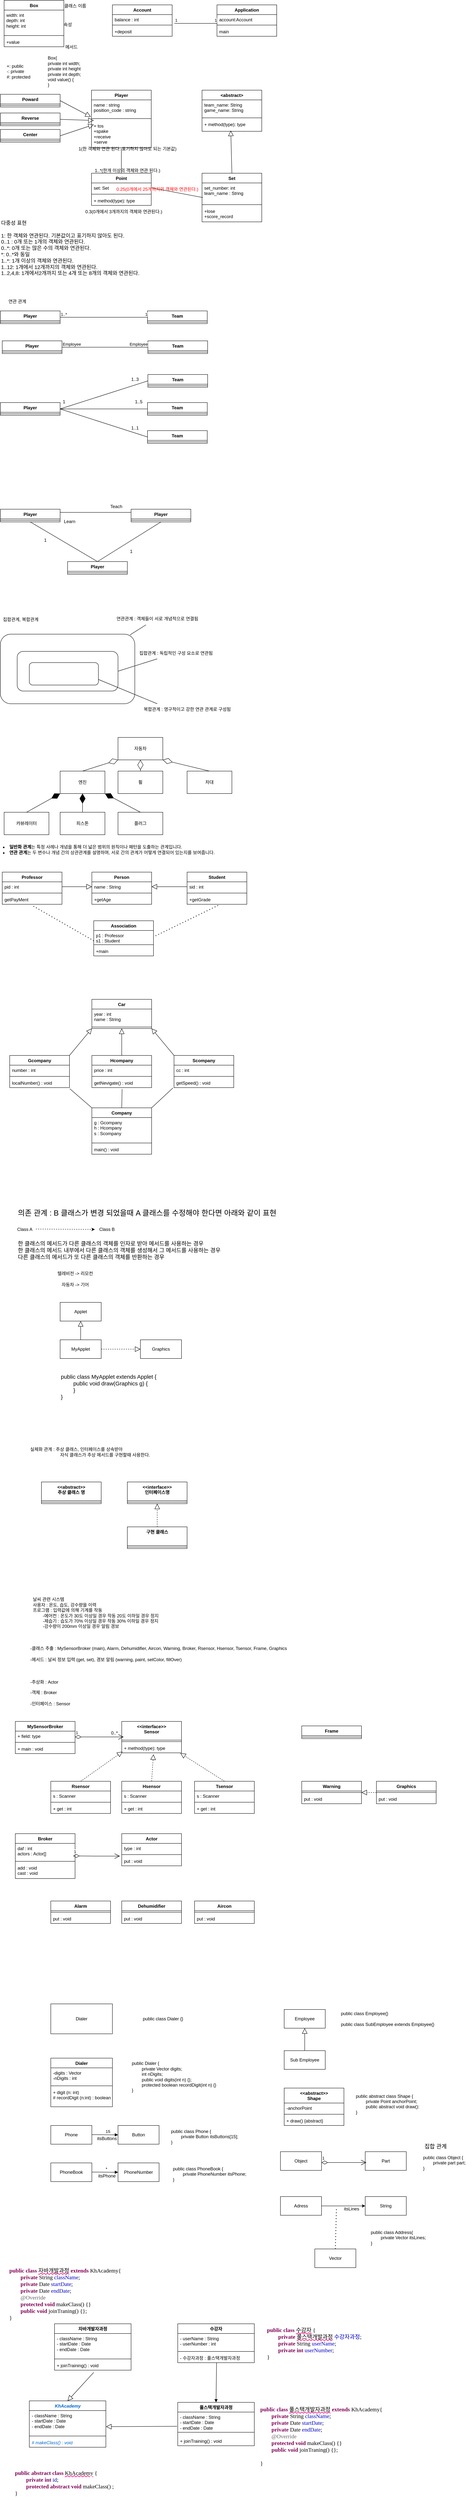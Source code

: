 <mxfile version="24.7.13">
  <diagram name="페이지-1" id="Pw9uePoQwsNz8jf9Rr-p">
    <mxGraphModel dx="1434" dy="746" grid="1" gridSize="10" guides="1" tooltips="1" connect="1" arrows="1" fold="1" page="1" pageScale="1" pageWidth="827" pageHeight="1169" math="0" shadow="0">
      <root>
        <mxCell id="0" />
        <mxCell id="1" parent="0" />
        <mxCell id="STVm8akJiiikUNMicJ6v-13" value="Player" style="swimlane;fontStyle=1;align=center;verticalAlign=top;childLayout=stackLayout;horizontal=1;startSize=26;horizontalStack=0;resizeParent=1;resizeParentMax=0;resizeLast=0;collapsible=1;marginBottom=0;whiteSpace=wrap;html=1;" parent="1" vertex="1">
          <mxGeometry x="264" y="300" width="160" height="154" as="geometry" />
        </mxCell>
        <mxCell id="STVm8akJiiikUNMicJ6v-14" value="name : string&lt;div&gt;position_code : string&lt;/div&gt;" style="text;strokeColor=none;fillColor=none;align=left;verticalAlign=top;spacingLeft=4;spacingRight=4;overflow=hidden;rotatable=0;points=[[0,0.5],[1,0.5]];portConstraint=eastwest;whiteSpace=wrap;html=1;" parent="STVm8akJiiikUNMicJ6v-13" vertex="1">
          <mxGeometry y="26" width="160" height="44" as="geometry" />
        </mxCell>
        <mxCell id="STVm8akJiiikUNMicJ6v-15" value="" style="line;strokeWidth=1;fillColor=none;align=left;verticalAlign=middle;spacingTop=-1;spacingLeft=3;spacingRight=3;rotatable=0;labelPosition=right;points=[];portConstraint=eastwest;strokeColor=inherit;" parent="STVm8akJiiikUNMicJ6v-13" vertex="1">
          <mxGeometry y="70" width="160" height="12" as="geometry" />
        </mxCell>
        <mxCell id="STVm8akJiiikUNMicJ6v-16" value="+ tos&lt;div&gt;+spake&lt;/div&gt;&lt;div&gt;+receive&lt;/div&gt;&lt;div&gt;+serve&lt;/div&gt;" style="text;strokeColor=none;fillColor=none;align=left;verticalAlign=top;spacingLeft=4;spacingRight=4;overflow=hidden;rotatable=0;points=[[0,0.5],[1,0.5]];portConstraint=eastwest;whiteSpace=wrap;html=1;" parent="STVm8akJiiikUNMicJ6v-13" vertex="1">
          <mxGeometry y="82" width="160" height="72" as="geometry" />
        </mxCell>
        <mxCell id="STVm8akJiiikUNMicJ6v-17" value="Point" style="swimlane;fontStyle=1;align=center;verticalAlign=top;childLayout=stackLayout;horizontal=1;startSize=26;horizontalStack=0;resizeParent=1;resizeParentMax=0;resizeLast=0;collapsible=1;marginBottom=0;whiteSpace=wrap;html=1;" parent="1" vertex="1">
          <mxGeometry x="264" y="522" width="160" height="86" as="geometry" />
        </mxCell>
        <mxCell id="STVm8akJiiikUNMicJ6v-18" value="set: Set" style="text;strokeColor=none;fillColor=none;align=left;verticalAlign=top;spacingLeft=4;spacingRight=4;overflow=hidden;rotatable=0;points=[[0,0.5],[1,0.5]];portConstraint=eastwest;whiteSpace=wrap;html=1;" parent="STVm8akJiiikUNMicJ6v-17" vertex="1">
          <mxGeometry y="26" width="160" height="26" as="geometry" />
        </mxCell>
        <mxCell id="STVm8akJiiikUNMicJ6v-19" value="" style="line;strokeWidth=1;fillColor=none;align=left;verticalAlign=middle;spacingTop=-1;spacingLeft=3;spacingRight=3;rotatable=0;labelPosition=right;points=[];portConstraint=eastwest;strokeColor=inherit;" parent="STVm8akJiiikUNMicJ6v-17" vertex="1">
          <mxGeometry y="52" width="160" height="8" as="geometry" />
        </mxCell>
        <mxCell id="STVm8akJiiikUNMicJ6v-20" value="+ method(type): type" style="text;strokeColor=none;fillColor=none;align=left;verticalAlign=top;spacingLeft=4;spacingRight=4;overflow=hidden;rotatable=0;points=[[0,0.5],[1,0.5]];portConstraint=eastwest;whiteSpace=wrap;html=1;" parent="STVm8akJiiikUNMicJ6v-17" vertex="1">
          <mxGeometry y="60" width="160" height="26" as="geometry" />
        </mxCell>
        <mxCell id="STVm8akJiiikUNMicJ6v-21" value="Set" style="swimlane;fontStyle=1;align=center;verticalAlign=top;childLayout=stackLayout;horizontal=1;startSize=26;horizontalStack=0;resizeParent=1;resizeParentMax=0;resizeLast=0;collapsible=1;marginBottom=0;whiteSpace=wrap;html=1;" parent="1" vertex="1">
          <mxGeometry x="560" y="522" width="160" height="130" as="geometry" />
        </mxCell>
        <mxCell id="STVm8akJiiikUNMicJ6v-22" value="set_number: int&lt;div&gt;team_name : String&lt;/div&gt;" style="text;strokeColor=none;fillColor=none;align=left;verticalAlign=top;spacingLeft=4;spacingRight=4;overflow=hidden;rotatable=0;points=[[0,0.5],[1,0.5]];portConstraint=eastwest;whiteSpace=wrap;html=1;" parent="STVm8akJiiikUNMicJ6v-21" vertex="1">
          <mxGeometry y="26" width="160" height="54" as="geometry" />
        </mxCell>
        <mxCell id="STVm8akJiiikUNMicJ6v-23" value="" style="line;strokeWidth=1;fillColor=none;align=left;verticalAlign=middle;spacingTop=-1;spacingLeft=3;spacingRight=3;rotatable=0;labelPosition=right;points=[];portConstraint=eastwest;strokeColor=inherit;" parent="STVm8akJiiikUNMicJ6v-21" vertex="1">
          <mxGeometry y="80" width="160" height="8" as="geometry" />
        </mxCell>
        <mxCell id="STVm8akJiiikUNMicJ6v-24" value="+lose&lt;div&gt;+score_record&lt;/div&gt;" style="text;strokeColor=none;fillColor=none;align=left;verticalAlign=top;spacingLeft=4;spacingRight=4;overflow=hidden;rotatable=0;points=[[0,0.5],[1,0.5]];portConstraint=eastwest;whiteSpace=wrap;html=1;" parent="STVm8akJiiikUNMicJ6v-21" vertex="1">
          <mxGeometry y="88" width="160" height="42" as="geometry" />
        </mxCell>
        <mxCell id="STVm8akJiiikUNMicJ6v-25" value="&amp;lt;abstract&amp;gt;" style="swimlane;fontStyle=1;align=center;verticalAlign=top;childLayout=stackLayout;horizontal=1;startSize=26;horizontalStack=0;resizeParent=1;resizeParentMax=0;resizeLast=0;collapsible=1;marginBottom=0;whiteSpace=wrap;html=1;" parent="1" vertex="1">
          <mxGeometry x="560" y="300" width="160" height="110" as="geometry" />
        </mxCell>
        <mxCell id="STVm8akJiiikUNMicJ6v-26" value="team_name: String&lt;div&gt;game_name: String&lt;/div&gt;" style="text;strokeColor=none;fillColor=none;align=left;verticalAlign=top;spacingLeft=4;spacingRight=4;overflow=hidden;rotatable=0;points=[[0,0.5],[1,0.5]];portConstraint=eastwest;whiteSpace=wrap;html=1;" parent="STVm8akJiiikUNMicJ6v-25" vertex="1">
          <mxGeometry y="26" width="160" height="44" as="geometry" />
        </mxCell>
        <mxCell id="STVm8akJiiikUNMicJ6v-27" value="" style="line;strokeWidth=1;fillColor=none;align=left;verticalAlign=middle;spacingTop=-1;spacingLeft=3;spacingRight=3;rotatable=0;labelPosition=right;points=[];portConstraint=eastwest;strokeColor=inherit;" parent="STVm8akJiiikUNMicJ6v-25" vertex="1">
          <mxGeometry y="70" width="160" height="8" as="geometry" />
        </mxCell>
        <mxCell id="STVm8akJiiikUNMicJ6v-28" value="+ method(type): type" style="text;strokeColor=none;fillColor=none;align=left;verticalAlign=top;spacingLeft=4;spacingRight=4;overflow=hidden;rotatable=0;points=[[0,0.5],[1,0.5]];portConstraint=eastwest;whiteSpace=wrap;html=1;" parent="STVm8akJiiikUNMicJ6v-25" vertex="1">
          <mxGeometry y="78" width="160" height="32" as="geometry" />
        </mxCell>
        <mxCell id="STVm8akJiiikUNMicJ6v-32" value="Poward" style="swimlane;fontStyle=1;align=center;verticalAlign=top;childLayout=stackLayout;horizontal=1;startSize=26;horizontalStack=0;resizeParent=1;resizeParentMax=0;resizeLast=0;collapsible=1;marginBottom=0;whiteSpace=wrap;html=1;" parent="1" vertex="1">
          <mxGeometry x="20" y="311" width="160" height="34" as="geometry" />
        </mxCell>
        <mxCell id="STVm8akJiiikUNMicJ6v-34" value="" style="line;strokeWidth=1;fillColor=none;align=left;verticalAlign=middle;spacingTop=-1;spacingLeft=3;spacingRight=3;rotatable=0;labelPosition=right;points=[];portConstraint=eastwest;strokeColor=inherit;" parent="STVm8akJiiikUNMicJ6v-32" vertex="1">
          <mxGeometry y="26" width="160" height="8" as="geometry" />
        </mxCell>
        <mxCell id="STVm8akJiiikUNMicJ6v-36" value="Reverse" style="swimlane;fontStyle=1;align=center;verticalAlign=top;childLayout=stackLayout;horizontal=1;startSize=26;horizontalStack=0;resizeParent=1;resizeParentMax=0;resizeLast=0;collapsible=1;marginBottom=0;whiteSpace=wrap;html=1;" parent="1" vertex="1">
          <mxGeometry x="20" y="361" width="160" height="34" as="geometry" />
        </mxCell>
        <mxCell id="STVm8akJiiikUNMicJ6v-37" value="" style="line;strokeWidth=1;fillColor=none;align=left;verticalAlign=middle;spacingTop=-1;spacingLeft=3;spacingRight=3;rotatable=0;labelPosition=right;points=[];portConstraint=eastwest;strokeColor=inherit;" parent="STVm8akJiiikUNMicJ6v-36" vertex="1">
          <mxGeometry y="26" width="160" height="8" as="geometry" />
        </mxCell>
        <mxCell id="STVm8akJiiikUNMicJ6v-38" value="Center" style="swimlane;fontStyle=1;align=center;verticalAlign=top;childLayout=stackLayout;horizontal=1;startSize=26;horizontalStack=0;resizeParent=1;resizeParentMax=0;resizeLast=0;collapsible=1;marginBottom=0;whiteSpace=wrap;html=1;" parent="1" vertex="1">
          <mxGeometry x="20" y="405" width="160" height="34" as="geometry" />
        </mxCell>
        <mxCell id="STVm8akJiiikUNMicJ6v-39" value="" style="line;strokeWidth=1;fillColor=none;align=left;verticalAlign=middle;spacingTop=-1;spacingLeft=3;spacingRight=3;rotatable=0;labelPosition=right;points=[];portConstraint=eastwest;strokeColor=inherit;" parent="STVm8akJiiikUNMicJ6v-38" vertex="1">
          <mxGeometry y="26" width="160" height="8" as="geometry" />
        </mxCell>
        <mxCell id="STVm8akJiiikUNMicJ6v-40" value="" style="endArrow=none;html=1;rounded=0;entryX=0.013;entryY=0.722;entryDx=0;entryDy=0;entryPerimeter=0;exitX=1;exitY=0.5;exitDx=0;exitDy=0;" parent="1" source="STVm8akJiiikUNMicJ6v-18" target="STVm8akJiiikUNMicJ6v-22" edge="1">
          <mxGeometry width="50" height="50" relative="1" as="geometry">
            <mxPoint x="400" y="662" as="sourcePoint" />
            <mxPoint x="450" y="612" as="targetPoint" />
          </mxGeometry>
        </mxCell>
        <mxCell id="STVm8akJiiikUNMicJ6v-41" value="" style="endArrow=none;html=1;rounded=0;exitX=0.5;exitY=1.028;exitDx=0;exitDy=0;exitPerimeter=0;" parent="1" source="STVm8akJiiikUNMicJ6v-16" target="STVm8akJiiikUNMicJ6v-17" edge="1">
          <mxGeometry width="50" height="50" relative="1" as="geometry">
            <mxPoint x="434" y="571" as="sourcePoint" />
            <mxPoint x="567" y="592" as="targetPoint" />
          </mxGeometry>
        </mxCell>
        <mxCell id="STVm8akJiiikUNMicJ6v-46" value="" style="endArrow=block;endFill=0;endSize=12;html=1;rounded=0;exitX=1;exitY=0.5;exitDx=0;exitDy=0;entryX=-0.012;entryY=1.023;entryDx=0;entryDy=0;entryPerimeter=0;" parent="1" source="STVm8akJiiikUNMicJ6v-32" target="STVm8akJiiikUNMicJ6v-14" edge="1">
          <mxGeometry width="160" relative="1" as="geometry">
            <mxPoint x="340" y="532" as="sourcePoint" />
            <mxPoint x="490" y="452" as="targetPoint" />
          </mxGeometry>
        </mxCell>
        <mxCell id="STVm8akJiiikUNMicJ6v-47" value="" style="endArrow=block;endFill=0;endSize=12;html=1;rounded=0;exitX=1;exitY=0.5;exitDx=0;exitDy=0;" parent="1" source="STVm8akJiiikUNMicJ6v-36" edge="1">
          <mxGeometry width="160" relative="1" as="geometry">
            <mxPoint x="190" y="338" as="sourcePoint" />
            <mxPoint x="270" y="381" as="targetPoint" />
          </mxGeometry>
        </mxCell>
        <mxCell id="STVm8akJiiikUNMicJ6v-48" value="" style="endArrow=block;endFill=0;endSize=12;html=1;rounded=0;exitX=1;exitY=0.5;exitDx=0;exitDy=0;" parent="1" source="STVm8akJiiikUNMicJ6v-38" edge="1">
          <mxGeometry width="160" relative="1" as="geometry">
            <mxPoint x="170" y="432" as="sourcePoint" />
            <mxPoint x="270" y="392" as="targetPoint" />
          </mxGeometry>
        </mxCell>
        <mxCell id="STVm8akJiiikUNMicJ6v-49" value="1..*(한개 이상의 객체와 연관 된다.)" style="text;html=1;align=center;verticalAlign=middle;resizable=0;points=[];autosize=1;" parent="1" vertex="1">
          <mxGeometry x="255" y="500" width="210" height="30" as="geometry" />
        </mxCell>
        <mxCell id="STVm8akJiiikUNMicJ6v-50" value="1(한 객체와 연관 된다. 표기하지 않아도 되는 기본값)" style="text;html=1;align=center;verticalAlign=middle;resizable=0;points=[];autosize=1;strokeColor=none;fillColor=none;" parent="1" vertex="1">
          <mxGeometry x="210" y="442" width="300" height="30" as="geometry" />
        </mxCell>
        <mxCell id="STVm8akJiiikUNMicJ6v-51" value="0.25(0개에서 25개까지의 객체와 연관된다.)" style="text;html=1;align=center;verticalAlign=middle;resizable=0;points=[];autosize=1;fontColor=#FF0000;" parent="1" vertex="1">
          <mxGeometry x="310" y="550" width="260" height="30" as="geometry" />
        </mxCell>
        <mxCell id="STVm8akJiiikUNMicJ6v-52" value="0.3(0개에서 3개까지의 객체와 연관된다.)" style="text;html=1;align=center;verticalAlign=middle;resizable=0;points=[];autosize=1;strokeColor=none;fillColor=none;" parent="1" vertex="1">
          <mxGeometry x="230" y="610" width="240" height="30" as="geometry" />
        </mxCell>
        <mxCell id="STVm8akJiiikUNMicJ6v-54" value="&lt;font style=&quot;font-size: 14px;&quot;&gt;다중성 표현&lt;/font&gt;&lt;div style=&quot;font-size: 14px;&quot;&gt;&lt;font style=&quot;font-size: 14px;&quot;&gt;&lt;br&gt;&lt;/font&gt;&lt;/div&gt;&lt;div style=&quot;font-size: 14px;&quot;&gt;&lt;font style=&quot;font-size: 14px;&quot;&gt;1: 한 객체와 연관된다. 기본값이고 표기하지 않아도 된다.&lt;/font&gt;&lt;/div&gt;&lt;div style=&quot;font-size: 14px;&quot;&gt;&lt;font style=&quot;font-size: 14px;&quot;&gt;0..1 : 0개 또는 1개의 객체와 연관된다.&lt;/font&gt;&lt;/div&gt;&lt;div style=&quot;font-size: 14px;&quot;&gt;&lt;font style=&quot;font-size: 14px;&quot;&gt;0..*: 0개 또는 많은 수의 객체와 연관된다.&lt;/font&gt;&lt;/div&gt;&lt;div style=&quot;font-size: 14px;&quot;&gt;&lt;font style=&quot;font-size: 14px;&quot;&gt;*: 0..*와 동일&lt;/font&gt;&lt;/div&gt;&lt;div style=&quot;font-size: 14px;&quot;&gt;&lt;font style=&quot;font-size: 14px;&quot;&gt;1..*: 1개 이상의 객체와 연관된다.&lt;/font&gt;&lt;/div&gt;&lt;div style=&quot;font-size: 14px;&quot;&gt;&lt;font style=&quot;font-size: 14px;&quot;&gt;1..12: 1개에서 12개까지의 객체와 연관된다.&lt;/font&gt;&lt;/div&gt;&lt;div style=&quot;font-size: 14px;&quot;&gt;&lt;font style=&quot;font-size: 14px;&quot;&gt;1..2,4,8: 1개에서2개까지 또는 4개 또는 8개의 객체와 연관된다.&lt;/font&gt;&lt;/div&gt;" style="text;html=1;align=left;verticalAlign=middle;resizable=0;points=[];autosize=1;strokeColor=none;fillColor=none;" parent="1" vertex="1">
          <mxGeometry x="20" y="642" width="420" height="160" as="geometry" />
        </mxCell>
        <mxCell id="STVm8akJiiikUNMicJ6v-55" value="Player" style="swimlane;fontStyle=1;align=center;verticalAlign=top;childLayout=stackLayout;horizontal=1;startSize=26;horizontalStack=0;resizeParent=1;resizeParentMax=0;resizeLast=0;collapsible=1;marginBottom=0;whiteSpace=wrap;html=1;" parent="1" vertex="1">
          <mxGeometry x="20" y="890" width="160" height="34" as="geometry" />
        </mxCell>
        <mxCell id="STVm8akJiiikUNMicJ6v-56" value="" style="line;strokeWidth=1;fillColor=none;align=left;verticalAlign=middle;spacingTop=-1;spacingLeft=3;spacingRight=3;rotatable=0;labelPosition=right;points=[];portConstraint=eastwest;strokeColor=inherit;" parent="STVm8akJiiikUNMicJ6v-55" vertex="1">
          <mxGeometry y="26" width="160" height="8" as="geometry" />
        </mxCell>
        <mxCell id="STVm8akJiiikUNMicJ6v-57" value="Box" style="swimlane;fontStyle=1;align=center;verticalAlign=top;childLayout=stackLayout;horizontal=1;startSize=26;horizontalStack=0;resizeParent=1;resizeParentMax=0;resizeLast=0;collapsible=1;marginBottom=0;whiteSpace=wrap;html=1;" parent="1" vertex="1">
          <mxGeometry x="30" y="60" width="160" height="124" as="geometry" />
        </mxCell>
        <mxCell id="STVm8akJiiikUNMicJ6v-58" value="width: int&lt;div&gt;depth: int&lt;/div&gt;&lt;div&gt;height: int&lt;/div&gt;" style="text;strokeColor=none;fillColor=none;align=left;verticalAlign=top;spacingLeft=4;spacingRight=4;overflow=hidden;rotatable=0;points=[[0,0.5],[1,0.5]];portConstraint=eastwest;whiteSpace=wrap;html=1;" parent="STVm8akJiiikUNMicJ6v-57" vertex="1">
          <mxGeometry y="26" width="160" height="64" as="geometry" />
        </mxCell>
        <mxCell id="STVm8akJiiikUNMicJ6v-59" value="" style="line;strokeWidth=1;fillColor=none;align=left;verticalAlign=middle;spacingTop=-1;spacingLeft=3;spacingRight=3;rotatable=0;labelPosition=right;points=[];portConstraint=eastwest;strokeColor=inherit;" parent="STVm8akJiiikUNMicJ6v-57" vertex="1">
          <mxGeometry y="90" width="160" height="8" as="geometry" />
        </mxCell>
        <mxCell id="STVm8akJiiikUNMicJ6v-60" value="+value" style="text;strokeColor=none;fillColor=none;align=left;verticalAlign=top;spacingLeft=4;spacingRight=4;overflow=hidden;rotatable=0;points=[[0,0.5],[1,0.5]];portConstraint=eastwest;whiteSpace=wrap;html=1;" parent="STVm8akJiiikUNMicJ6v-57" vertex="1">
          <mxGeometry y="98" width="160" height="26" as="geometry" />
        </mxCell>
        <mxCell id="STVm8akJiiikUNMicJ6v-61" value="클래스 이름" style="text;html=1;align=center;verticalAlign=middle;resizable=0;points=[];autosize=1;strokeColor=none;fillColor=none;" parent="1" vertex="1">
          <mxGeometry x="175" y="60" width="90" height="30" as="geometry" />
        </mxCell>
        <mxCell id="STVm8akJiiikUNMicJ6v-62" value="속성" style="text;html=1;align=center;verticalAlign=middle;resizable=0;points=[];autosize=1;strokeColor=none;fillColor=none;" parent="1" vertex="1">
          <mxGeometry x="175" y="110" width="50" height="30" as="geometry" />
        </mxCell>
        <mxCell id="STVm8akJiiikUNMicJ6v-63" value="메서드" style="text;html=1;align=center;verticalAlign=middle;resizable=0;points=[];autosize=1;strokeColor=none;fillColor=none;" parent="1" vertex="1">
          <mxGeometry x="180" y="170" width="60" height="30" as="geometry" />
        </mxCell>
        <mxCell id="STVm8akJiiikUNMicJ6v-68" value="Account" style="swimlane;fontStyle=1;align=center;verticalAlign=top;childLayout=stackLayout;horizontal=1;startSize=26;horizontalStack=0;resizeParent=1;resizeParentMax=0;resizeLast=0;collapsible=1;marginBottom=0;whiteSpace=wrap;html=1;" parent="1" vertex="1">
          <mxGeometry x="320" y="72" width="160" height="84" as="geometry" />
        </mxCell>
        <mxCell id="STVm8akJiiikUNMicJ6v-69" value="balance : int" style="text;strokeColor=none;fillColor=none;align=left;verticalAlign=top;spacingLeft=4;spacingRight=4;overflow=hidden;rotatable=0;points=[[0,0.5],[1,0.5]];portConstraint=eastwest;whiteSpace=wrap;html=1;" parent="STVm8akJiiikUNMicJ6v-68" vertex="1">
          <mxGeometry y="26" width="160" height="24" as="geometry" />
        </mxCell>
        <mxCell id="STVm8akJiiikUNMicJ6v-70" value="" style="line;strokeWidth=1;fillColor=none;align=left;verticalAlign=middle;spacingTop=-1;spacingLeft=3;spacingRight=3;rotatable=0;labelPosition=right;points=[];portConstraint=eastwest;strokeColor=inherit;" parent="STVm8akJiiikUNMicJ6v-68" vertex="1">
          <mxGeometry y="50" width="160" height="8" as="geometry" />
        </mxCell>
        <mxCell id="STVm8akJiiikUNMicJ6v-71" value="&lt;div&gt;+deposit&lt;/div&gt;" style="text;strokeColor=none;fillColor=none;align=left;verticalAlign=top;spacingLeft=4;spacingRight=4;overflow=hidden;rotatable=0;points=[[0,0.5],[1,0.5]];portConstraint=eastwest;whiteSpace=wrap;html=1;" parent="STVm8akJiiikUNMicJ6v-68" vertex="1">
          <mxGeometry y="58" width="160" height="26" as="geometry" />
        </mxCell>
        <mxCell id="STVm8akJiiikUNMicJ6v-72" value="Application" style="swimlane;fontStyle=1;align=center;verticalAlign=top;childLayout=stackLayout;horizontal=1;startSize=26;horizontalStack=0;resizeParent=1;resizeParentMax=0;resizeLast=0;collapsible=1;marginBottom=0;whiteSpace=wrap;html=1;" parent="1" vertex="1">
          <mxGeometry x="600" y="72" width="160" height="84" as="geometry" />
        </mxCell>
        <mxCell id="STVm8akJiiikUNMicJ6v-73" value="account:Account" style="text;strokeColor=none;fillColor=none;align=left;verticalAlign=top;spacingLeft=4;spacingRight=4;overflow=hidden;rotatable=0;points=[[0,0.5],[1,0.5]];portConstraint=eastwest;whiteSpace=wrap;html=1;" parent="STVm8akJiiikUNMicJ6v-72" vertex="1">
          <mxGeometry y="26" width="160" height="24" as="geometry" />
        </mxCell>
        <mxCell id="STVm8akJiiikUNMicJ6v-74" value="" style="line;strokeWidth=1;fillColor=none;align=left;verticalAlign=middle;spacingTop=-1;spacingLeft=3;spacingRight=3;rotatable=0;labelPosition=right;points=[];portConstraint=eastwest;strokeColor=inherit;" parent="STVm8akJiiikUNMicJ6v-72" vertex="1">
          <mxGeometry y="50" width="160" height="8" as="geometry" />
        </mxCell>
        <mxCell id="STVm8akJiiikUNMicJ6v-75" value="&lt;div&gt;main&lt;/div&gt;" style="text;strokeColor=none;fillColor=none;align=left;verticalAlign=top;spacingLeft=4;spacingRight=4;overflow=hidden;rotatable=0;points=[[0,0.5],[1,0.5]];portConstraint=eastwest;whiteSpace=wrap;html=1;" parent="STVm8akJiiikUNMicJ6v-72" vertex="1">
          <mxGeometry y="58" width="160" height="26" as="geometry" />
        </mxCell>
        <mxCell id="STVm8akJiiikUNMicJ6v-79" value="+: public&lt;div&gt;-: private&lt;/div&gt;&lt;div&gt;#: protected&amp;nbsp;&lt;/div&gt;" style="text;html=1;align=left;verticalAlign=middle;resizable=0;points=[];autosize=1;strokeColor=none;fillColor=none;" parent="1" vertex="1">
          <mxGeometry x="35" y="220" width="90" height="60" as="geometry" />
        </mxCell>
        <mxCell id="STVm8akJiiikUNMicJ6v-80" value="Box{&lt;div&gt;private int width;&lt;/div&gt;&lt;div&gt;private int height&lt;/div&gt;&lt;div&gt;private int depth;&lt;/div&gt;&lt;div&gt;void value() {&lt;/div&gt;&lt;div&gt;}&lt;/div&gt;" style="text;html=1;align=left;verticalAlign=middle;resizable=0;points=[];autosize=1;strokeColor=none;fillColor=none;" parent="1" vertex="1">
          <mxGeometry x="145" y="200" width="110" height="100" as="geometry" />
        </mxCell>
        <mxCell id="STVm8akJiiikUNMicJ6v-81" value="" style="endArrow=block;endFill=0;endSize=12;html=1;rounded=0;exitX=0.5;exitY=0;exitDx=0;exitDy=0;entryX=0.481;entryY=0.938;entryDx=0;entryDy=0;entryPerimeter=0;" parent="1" source="STVm8akJiiikUNMicJ6v-21" target="STVm8akJiiikUNMicJ6v-28" edge="1">
          <mxGeometry width="160" relative="1" as="geometry">
            <mxPoint x="190" y="432" as="sourcePoint" />
            <mxPoint x="648" y="413" as="targetPoint" />
          </mxGeometry>
        </mxCell>
        <mxCell id="STVm8akJiiikUNMicJ6v-82" value="Team" style="swimlane;fontStyle=1;align=center;verticalAlign=top;childLayout=stackLayout;horizontal=1;startSize=26;horizontalStack=0;resizeParent=1;resizeParentMax=0;resizeLast=0;collapsible=1;marginBottom=0;whiteSpace=wrap;html=1;" parent="1" vertex="1">
          <mxGeometry x="414" y="890" width="160" height="34" as="geometry" />
        </mxCell>
        <mxCell id="STVm8akJiiikUNMicJ6v-83" value="" style="line;strokeWidth=1;fillColor=none;align=left;verticalAlign=middle;spacingTop=-1;spacingLeft=3;spacingRight=3;rotatable=0;labelPosition=right;points=[];portConstraint=eastwest;strokeColor=inherit;" parent="STVm8akJiiikUNMicJ6v-82" vertex="1">
          <mxGeometry y="26" width="160" height="8" as="geometry" />
        </mxCell>
        <mxCell id="STVm8akJiiikUNMicJ6v-84" value="연관 관계" style="text;html=1;align=center;verticalAlign=middle;resizable=0;points=[];autosize=1;strokeColor=none;fillColor=none;" parent="1" vertex="1">
          <mxGeometry x="30" y="850" width="70" height="30" as="geometry" />
        </mxCell>
        <mxCell id="STVm8akJiiikUNMicJ6v-89" value="" style="endArrow=none;html=1;edgeStyle=orthogonalEdgeStyle;rounded=0;exitX=1;exitY=0.5;exitDx=0;exitDy=0;entryX=0;entryY=0.5;entryDx=0;entryDy=0;" parent="1" source="STVm8akJiiikUNMicJ6v-55" target="STVm8akJiiikUNMicJ6v-82" edge="1">
          <mxGeometry relative="1" as="geometry">
            <mxPoint x="190" y="906.5" as="sourcePoint" />
            <mxPoint x="340" y="907" as="targetPoint" />
          </mxGeometry>
        </mxCell>
        <mxCell id="STVm8akJiiikUNMicJ6v-90" value="1..*" style="edgeLabel;resizable=0;html=1;align=left;verticalAlign=bottom;" parent="STVm8akJiiikUNMicJ6v-89" connectable="0" vertex="1">
          <mxGeometry x="-1" relative="1" as="geometry" />
        </mxCell>
        <mxCell id="STVm8akJiiikUNMicJ6v-91" value="1" style="edgeLabel;resizable=0;html=1;align=right;verticalAlign=bottom;" parent="STVm8akJiiikUNMicJ6v-89" connectable="0" vertex="1">
          <mxGeometry x="1" relative="1" as="geometry" />
        </mxCell>
        <mxCell id="STVm8akJiiikUNMicJ6v-92" value="Player" style="swimlane;fontStyle=1;align=center;verticalAlign=top;childLayout=stackLayout;horizontal=1;startSize=26;horizontalStack=0;resizeParent=1;resizeParentMax=0;resizeLast=0;collapsible=1;marginBottom=0;whiteSpace=wrap;html=1;" parent="1" vertex="1">
          <mxGeometry x="25" y="970" width="160" height="34" as="geometry" />
        </mxCell>
        <mxCell id="STVm8akJiiikUNMicJ6v-93" value="" style="line;strokeWidth=1;fillColor=none;align=left;verticalAlign=middle;spacingTop=-1;spacingLeft=3;spacingRight=3;rotatable=0;labelPosition=right;points=[];portConstraint=eastwest;strokeColor=inherit;" parent="STVm8akJiiikUNMicJ6v-92" vertex="1">
          <mxGeometry y="26" width="160" height="8" as="geometry" />
        </mxCell>
        <mxCell id="STVm8akJiiikUNMicJ6v-94" value="Team" style="swimlane;fontStyle=1;align=center;verticalAlign=top;childLayout=stackLayout;horizontal=1;startSize=26;horizontalStack=0;resizeParent=1;resizeParentMax=0;resizeLast=0;collapsible=1;marginBottom=0;whiteSpace=wrap;html=1;" parent="1" vertex="1">
          <mxGeometry x="415" y="970" width="160" height="34" as="geometry" />
        </mxCell>
        <mxCell id="STVm8akJiiikUNMicJ6v-95" value="" style="line;strokeWidth=1;fillColor=none;align=left;verticalAlign=middle;spacingTop=-1;spacingLeft=3;spacingRight=3;rotatable=0;labelPosition=right;points=[];portConstraint=eastwest;strokeColor=inherit;" parent="STVm8akJiiikUNMicJ6v-94" vertex="1">
          <mxGeometry y="26" width="160" height="8" as="geometry" />
        </mxCell>
        <mxCell id="STVm8akJiiikUNMicJ6v-96" value="" style="endArrow=none;html=1;edgeStyle=orthogonalEdgeStyle;rounded=0;exitX=1;exitY=0.5;exitDx=0;exitDy=0;entryX=0;entryY=0.5;entryDx=0;entryDy=0;" parent="1" source="STVm8akJiiikUNMicJ6v-92" target="STVm8akJiiikUNMicJ6v-94" edge="1">
          <mxGeometry relative="1" as="geometry">
            <mxPoint x="195" y="986.5" as="sourcePoint" />
            <mxPoint x="345" y="987" as="targetPoint" />
          </mxGeometry>
        </mxCell>
        <mxCell id="STVm8akJiiikUNMicJ6v-97" value="Employee" style="edgeLabel;resizable=0;html=1;align=left;verticalAlign=bottom;" parent="STVm8akJiiikUNMicJ6v-96" connectable="0" vertex="1">
          <mxGeometry x="-1" relative="1" as="geometry" />
        </mxCell>
        <mxCell id="STVm8akJiiikUNMicJ6v-98" value="&lt;span style=&quot;text-align: left;&quot;&gt;Employee&lt;/span&gt;" style="edgeLabel;resizable=0;html=1;align=right;verticalAlign=bottom;" parent="STVm8akJiiikUNMicJ6v-96" connectable="0" vertex="1">
          <mxGeometry x="1" relative="1" as="geometry" />
        </mxCell>
        <mxCell id="STVm8akJiiikUNMicJ6v-99" value="" style="endArrow=none;html=1;edgeStyle=orthogonalEdgeStyle;rounded=0;entryX=0;entryY=0.5;entryDx=0;entryDy=0;" parent="1" edge="1">
          <mxGeometry relative="1" as="geometry">
            <mxPoint x="486" y="121.5" as="sourcePoint" />
            <mxPoint x="600" y="121.5" as="targetPoint" />
          </mxGeometry>
        </mxCell>
        <mxCell id="STVm8akJiiikUNMicJ6v-100" value="1" style="edgeLabel;resizable=0;html=1;align=left;verticalAlign=bottom;" parent="STVm8akJiiikUNMicJ6v-99" connectable="0" vertex="1">
          <mxGeometry x="-1" relative="1" as="geometry" />
        </mxCell>
        <mxCell id="STVm8akJiiikUNMicJ6v-101" value="1" style="edgeLabel;resizable=0;html=1;align=right;verticalAlign=bottom;" parent="STVm8akJiiikUNMicJ6v-99" connectable="0" vertex="1">
          <mxGeometry x="1" relative="1" as="geometry" />
        </mxCell>
        <mxCell id="STVm8akJiiikUNMicJ6v-102" value="Player" style="swimlane;fontStyle=1;align=center;verticalAlign=top;childLayout=stackLayout;horizontal=1;startSize=26;horizontalStack=0;resizeParent=1;resizeParentMax=0;resizeLast=0;collapsible=1;marginBottom=0;whiteSpace=wrap;html=1;" parent="1" vertex="1">
          <mxGeometry x="20" y="1135" width="160" height="34" as="geometry" />
        </mxCell>
        <mxCell id="STVm8akJiiikUNMicJ6v-103" value="" style="line;strokeWidth=1;fillColor=none;align=left;verticalAlign=middle;spacingTop=-1;spacingLeft=3;spacingRight=3;rotatable=0;labelPosition=right;points=[];portConstraint=eastwest;strokeColor=inherit;" parent="STVm8akJiiikUNMicJ6v-102" vertex="1">
          <mxGeometry y="26" width="160" height="8" as="geometry" />
        </mxCell>
        <mxCell id="STVm8akJiiikUNMicJ6v-104" value="Team" style="swimlane;fontStyle=1;align=center;verticalAlign=top;childLayout=stackLayout;horizontal=1;startSize=26;horizontalStack=0;resizeParent=1;resizeParentMax=0;resizeLast=0;collapsible=1;marginBottom=0;whiteSpace=wrap;html=1;" parent="1" vertex="1">
          <mxGeometry x="415" y="1060" width="160" height="34" as="geometry" />
        </mxCell>
        <mxCell id="STVm8akJiiikUNMicJ6v-105" value="" style="line;strokeWidth=1;fillColor=none;align=left;verticalAlign=middle;spacingTop=-1;spacingLeft=3;spacingRight=3;rotatable=0;labelPosition=right;points=[];portConstraint=eastwest;strokeColor=inherit;" parent="STVm8akJiiikUNMicJ6v-104" vertex="1">
          <mxGeometry y="26" width="160" height="8" as="geometry" />
        </mxCell>
        <mxCell id="STVm8akJiiikUNMicJ6v-109" value="Team" style="swimlane;fontStyle=1;align=center;verticalAlign=top;childLayout=stackLayout;horizontal=1;startSize=26;horizontalStack=0;resizeParent=1;resizeParentMax=0;resizeLast=0;collapsible=1;marginBottom=0;whiteSpace=wrap;html=1;" parent="1" vertex="1">
          <mxGeometry x="414" y="1210" width="160" height="34" as="geometry" />
        </mxCell>
        <mxCell id="STVm8akJiiikUNMicJ6v-110" value="" style="line;strokeWidth=1;fillColor=none;align=left;verticalAlign=middle;spacingTop=-1;spacingLeft=3;spacingRight=3;rotatable=0;labelPosition=right;points=[];portConstraint=eastwest;strokeColor=inherit;" parent="STVm8akJiiikUNMicJ6v-109" vertex="1">
          <mxGeometry y="26" width="160" height="8" as="geometry" />
        </mxCell>
        <mxCell id="STVm8akJiiikUNMicJ6v-111" value="Team" style="swimlane;fontStyle=1;align=center;verticalAlign=top;childLayout=stackLayout;horizontal=1;startSize=26;horizontalStack=0;resizeParent=1;resizeParentMax=0;resizeLast=0;collapsible=1;marginBottom=0;whiteSpace=wrap;html=1;" parent="1" vertex="1">
          <mxGeometry x="414" y="1135" width="160" height="34" as="geometry" />
        </mxCell>
        <mxCell id="STVm8akJiiikUNMicJ6v-112" value="" style="line;strokeWidth=1;fillColor=none;align=left;verticalAlign=middle;spacingTop=-1;spacingLeft=3;spacingRight=3;rotatable=0;labelPosition=right;points=[];portConstraint=eastwest;strokeColor=inherit;" parent="STVm8akJiiikUNMicJ6v-111" vertex="1">
          <mxGeometry y="26" width="160" height="8" as="geometry" />
        </mxCell>
        <mxCell id="STVm8akJiiikUNMicJ6v-116" value="" style="endArrow=none;html=1;rounded=0;entryX=0;entryY=0.5;entryDx=0;entryDy=0;exitX=1;exitY=0.5;exitDx=0;exitDy=0;" parent="1" source="STVm8akJiiikUNMicJ6v-102" target="STVm8akJiiikUNMicJ6v-104" edge="1">
          <mxGeometry width="50" height="50" relative="1" as="geometry">
            <mxPoint x="390" y="1360" as="sourcePoint" />
            <mxPoint x="440" y="1310" as="targetPoint" />
          </mxGeometry>
        </mxCell>
        <mxCell id="STVm8akJiiikUNMicJ6v-117" value="" style="endArrow=none;html=1;rounded=0;entryX=0;entryY=0.5;entryDx=0;entryDy=0;exitX=1;exitY=0.5;exitDx=0;exitDy=0;" parent="1" source="STVm8akJiiikUNMicJ6v-102" target="STVm8akJiiikUNMicJ6v-109" edge="1">
          <mxGeometry width="50" height="50" relative="1" as="geometry">
            <mxPoint x="145" y="1275" as="sourcePoint" />
            <mxPoint x="380" y="1200" as="targetPoint" />
          </mxGeometry>
        </mxCell>
        <mxCell id="STVm8akJiiikUNMicJ6v-118" value="" style="endArrow=none;html=1;rounded=0;entryX=0;entryY=0.5;entryDx=0;entryDy=0;exitX=1;exitY=0.5;exitDx=0;exitDy=0;" parent="1" source="STVm8akJiiikUNMicJ6v-102" target="STVm8akJiiikUNMicJ6v-111" edge="1">
          <mxGeometry width="50" height="50" relative="1" as="geometry">
            <mxPoint x="190" y="1162" as="sourcePoint" />
            <mxPoint x="424" y="1237" as="targetPoint" />
          </mxGeometry>
        </mxCell>
        <mxCell id="STVm8akJiiikUNMicJ6v-119" value="1" style="text;html=1;align=center;verticalAlign=middle;resizable=0;points=[];autosize=1;strokeColor=none;fillColor=none;" parent="1" vertex="1">
          <mxGeometry x="175" y="1118" width="30" height="30" as="geometry" />
        </mxCell>
        <mxCell id="STVm8akJiiikUNMicJ6v-120" value="1..5" style="text;html=1;align=center;verticalAlign=middle;resizable=0;points=[];autosize=1;strokeColor=none;fillColor=none;" parent="1" vertex="1">
          <mxGeometry x="370" y="1118" width="40" height="30" as="geometry" />
        </mxCell>
        <mxCell id="STVm8akJiiikUNMicJ6v-121" value="1..3" style="text;html=1;align=center;verticalAlign=middle;resizable=0;points=[];autosize=1;strokeColor=none;fillColor=none;" parent="1" vertex="1">
          <mxGeometry x="360" y="1058" width="40" height="30" as="geometry" />
        </mxCell>
        <mxCell id="STVm8akJiiikUNMicJ6v-122" value="1..1" style="text;html=1;align=center;verticalAlign=middle;resizable=0;points=[];autosize=1;strokeColor=none;fillColor=none;" parent="1" vertex="1">
          <mxGeometry x="360" y="1188" width="40" height="30" as="geometry" />
        </mxCell>
        <mxCell id="STVm8akJiiikUNMicJ6v-123" value="Player" style="swimlane;fontStyle=1;align=center;verticalAlign=top;childLayout=stackLayout;horizontal=1;startSize=26;horizontalStack=0;resizeParent=1;resizeParentMax=0;resizeLast=0;collapsible=1;marginBottom=0;whiteSpace=wrap;html=1;" parent="1" vertex="1">
          <mxGeometry x="20" y="1420" width="160" height="34" as="geometry" />
        </mxCell>
        <mxCell id="STVm8akJiiikUNMicJ6v-124" value="" style="line;strokeWidth=1;fillColor=none;align=left;verticalAlign=middle;spacingTop=-1;spacingLeft=3;spacingRight=3;rotatable=0;labelPosition=right;points=[];portConstraint=eastwest;strokeColor=inherit;" parent="STVm8akJiiikUNMicJ6v-123" vertex="1">
          <mxGeometry y="26" width="160" height="8" as="geometry" />
        </mxCell>
        <mxCell id="STVm8akJiiikUNMicJ6v-125" value="Player" style="swimlane;fontStyle=1;align=center;verticalAlign=top;childLayout=stackLayout;horizontal=1;startSize=26;horizontalStack=0;resizeParent=1;resizeParentMax=0;resizeLast=0;collapsible=1;marginBottom=0;whiteSpace=wrap;html=1;" parent="1" vertex="1">
          <mxGeometry x="370" y="1420" width="160" height="34" as="geometry" />
        </mxCell>
        <mxCell id="STVm8akJiiikUNMicJ6v-126" value="" style="line;strokeWidth=1;fillColor=none;align=left;verticalAlign=middle;spacingTop=-1;spacingLeft=3;spacingRight=3;rotatable=0;labelPosition=right;points=[];portConstraint=eastwest;strokeColor=inherit;" parent="STVm8akJiiikUNMicJ6v-125" vertex="1">
          <mxGeometry y="26" width="160" height="8" as="geometry" />
        </mxCell>
        <mxCell id="STVm8akJiiikUNMicJ6v-127" value="Player" style="swimlane;fontStyle=1;align=center;verticalAlign=top;childLayout=stackLayout;horizontal=1;startSize=26;horizontalStack=0;resizeParent=1;resizeParentMax=0;resizeLast=0;collapsible=1;marginBottom=0;whiteSpace=wrap;html=1;" parent="1" vertex="1">
          <mxGeometry x="200" y="1560" width="160" height="34" as="geometry" />
        </mxCell>
        <mxCell id="STVm8akJiiikUNMicJ6v-128" value="" style="line;strokeWidth=1;fillColor=none;align=left;verticalAlign=middle;spacingTop=-1;spacingLeft=3;spacingRight=3;rotatable=0;labelPosition=right;points=[];portConstraint=eastwest;strokeColor=inherit;" parent="STVm8akJiiikUNMicJ6v-127" vertex="1">
          <mxGeometry y="26" width="160" height="8" as="geometry" />
        </mxCell>
        <mxCell id="STVm8akJiiikUNMicJ6v-129" value="" style="endArrow=none;html=1;rounded=0;exitX=1;exitY=0.25;exitDx=0;exitDy=0;entryX=0;entryY=0.25;entryDx=0;entryDy=0;" parent="1" source="STVm8akJiiikUNMicJ6v-123" target="STVm8akJiiikUNMicJ6v-125" edge="1">
          <mxGeometry width="50" height="50" relative="1" as="geometry">
            <mxPoint x="390" y="1260" as="sourcePoint" />
            <mxPoint x="440" y="1210" as="targetPoint" />
          </mxGeometry>
        </mxCell>
        <mxCell id="STVm8akJiiikUNMicJ6v-130" value="" style="endArrow=none;html=1;rounded=0;entryX=0.5;entryY=1;entryDx=0;entryDy=0;exitX=0.5;exitY=0;exitDx=0;exitDy=0;" parent="1" source="STVm8akJiiikUNMicJ6v-127" target="STVm8akJiiikUNMicJ6v-125" edge="1">
          <mxGeometry width="50" height="50" relative="1" as="geometry">
            <mxPoint x="390" y="1460" as="sourcePoint" />
            <mxPoint x="440" y="1410" as="targetPoint" />
          </mxGeometry>
        </mxCell>
        <mxCell id="STVm8akJiiikUNMicJ6v-131" value="" style="endArrow=none;html=1;rounded=0;entryX=0.5;entryY=1;entryDx=0;entryDy=0;" parent="1" target="STVm8akJiiikUNMicJ6v-123" edge="1">
          <mxGeometry width="50" height="50" relative="1" as="geometry">
            <mxPoint x="280" y="1560" as="sourcePoint" />
            <mxPoint x="460" y="1464" as="targetPoint" />
          </mxGeometry>
        </mxCell>
        <mxCell id="STVm8akJiiikUNMicJ6v-132" value="1" style="text;html=1;align=center;verticalAlign=middle;resizable=0;points=[];autosize=1;strokeColor=none;fillColor=none;" parent="1" vertex="1">
          <mxGeometry x="125" y="1488" width="30" height="30" as="geometry" />
        </mxCell>
        <mxCell id="STVm8akJiiikUNMicJ6v-133" value="1" style="text;html=1;align=center;verticalAlign=middle;resizable=0;points=[];autosize=1;strokeColor=none;fillColor=none;" parent="1" vertex="1">
          <mxGeometry x="355" y="1518" width="30" height="30" as="geometry" />
        </mxCell>
        <mxCell id="STVm8akJiiikUNMicJ6v-134" value="Teach" style="text;html=1;align=center;verticalAlign=middle;resizable=0;points=[];autosize=1;strokeColor=none;fillColor=none;" parent="1" vertex="1">
          <mxGeometry x="300" y="1398" width="60" height="30" as="geometry" />
        </mxCell>
        <mxCell id="STVm8akJiiikUNMicJ6v-135" value="Learn" style="text;html=1;align=center;verticalAlign=middle;resizable=0;points=[];autosize=1;strokeColor=none;fillColor=none;" parent="1" vertex="1">
          <mxGeometry x="180" y="1438" width="50" height="30" as="geometry" />
        </mxCell>
        <mxCell id="STVm8akJiiikUNMicJ6v-136" value="집합관계, 복합관계" style="text;html=1;align=left;verticalAlign=middle;resizable=0;points=[];autosize=1;strokeColor=none;fillColor=none;" parent="1" vertex="1">
          <mxGeometry x="25" y="1700" width="130" height="30" as="geometry" />
        </mxCell>
        <mxCell id="STVm8akJiiikUNMicJ6v-137" value="" style="rounded=1;whiteSpace=wrap;html=1;" parent="1" vertex="1">
          <mxGeometry x="20" y="1754" width="360" height="186" as="geometry" />
        </mxCell>
        <mxCell id="STVm8akJiiikUNMicJ6v-138" value="" style="endArrow=none;html=1;rounded=0;exitX=0.964;exitY=0.011;exitDx=0;exitDy=0;exitPerimeter=0;" parent="1" source="STVm8akJiiikUNMicJ6v-137" edge="1">
          <mxGeometry width="50" height="50" relative="1" as="geometry">
            <mxPoint x="360" y="1779" as="sourcePoint" />
            <mxPoint x="410" y="1729" as="targetPoint" />
          </mxGeometry>
        </mxCell>
        <mxCell id="STVm8akJiiikUNMicJ6v-139" value="연관관계 : 객체들이 서로 개념적으로 연결됨" style="text;html=1;align=center;verticalAlign=middle;resizable=0;points=[];autosize=1;strokeColor=none;fillColor=none;" parent="1" vertex="1">
          <mxGeometry x="310" y="1698" width="260" height="30" as="geometry" />
        </mxCell>
        <mxCell id="STVm8akJiiikUNMicJ6v-140" value="" style="rounded=1;whiteSpace=wrap;html=1;" parent="1" vertex="1">
          <mxGeometry x="65" y="1800" width="270" height="106" as="geometry" />
        </mxCell>
        <mxCell id="STVm8akJiiikUNMicJ6v-141" value="" style="endArrow=none;html=1;rounded=0;exitX=1;exitY=0.5;exitDx=0;exitDy=0;" parent="1" source="STVm8akJiiikUNMicJ6v-140" edge="1">
          <mxGeometry width="50" height="50" relative="1" as="geometry">
            <mxPoint x="390" y="1960" as="sourcePoint" />
            <mxPoint x="440" y="1820" as="targetPoint" />
          </mxGeometry>
        </mxCell>
        <mxCell id="STVm8akJiiikUNMicJ6v-142" value="집합관계 : 독립적인 구성 요소로 연관됨" style="text;html=1;align=center;verticalAlign=middle;resizable=0;points=[];autosize=1;strokeColor=none;fillColor=none;" parent="1" vertex="1">
          <mxGeometry x="370" y="1790" width="240" height="30" as="geometry" />
        </mxCell>
        <mxCell id="STVm8akJiiikUNMicJ6v-145" value="" style="rounded=1;whiteSpace=wrap;html=1;" parent="1" vertex="1">
          <mxGeometry x="97.5" y="1830" width="185" height="60" as="geometry" />
        </mxCell>
        <mxCell id="STVm8akJiiikUNMicJ6v-146" value="" style="endArrow=none;html=1;rounded=0;exitX=1;exitY=0.75;exitDx=0;exitDy=0;" parent="1" source="STVm8akJiiikUNMicJ6v-145" edge="1">
          <mxGeometry width="50" height="50" relative="1" as="geometry">
            <mxPoint x="390" y="1960" as="sourcePoint" />
            <mxPoint x="440" y="1940" as="targetPoint" />
          </mxGeometry>
        </mxCell>
        <mxCell id="STVm8akJiiikUNMicJ6v-147" value="복합관계 : 영구적이고 강한 연관 관계로 구성됨" style="text;html=1;align=center;verticalAlign=middle;resizable=0;points=[];autosize=1;strokeColor=none;fillColor=none;" parent="1" vertex="1">
          <mxGeometry x="385" y="1940" width="270" height="30" as="geometry" />
        </mxCell>
        <mxCell id="STVm8akJiiikUNMicJ6v-148" value="자동차" style="rounded=0;whiteSpace=wrap;html=1;" parent="1" vertex="1">
          <mxGeometry x="335" y="2030" width="120" height="60" as="geometry" />
        </mxCell>
        <mxCell id="STVm8akJiiikUNMicJ6v-149" value="휠" style="rounded=0;whiteSpace=wrap;html=1;" parent="1" vertex="1">
          <mxGeometry x="335" y="2120" width="120" height="60" as="geometry" />
        </mxCell>
        <mxCell id="STVm8akJiiikUNMicJ6v-150" value="엔진" style="rounded=0;whiteSpace=wrap;html=1;" parent="1" vertex="1">
          <mxGeometry x="180" y="2120" width="120" height="60" as="geometry" />
        </mxCell>
        <mxCell id="STVm8akJiiikUNMicJ6v-151" value="차대&lt;span style=&quot;color: rgba(0, 0, 0, 0); font-family: monospace; font-size: 0px; text-align: start; text-wrap: nowrap;&quot;&gt;%3CmxGraphModel%3E%3Croot%3E%3CmxCell%20id%3D%220%22%2F%3E%3CmxCell%20id%3D%221%22%20parent%3D%220%22%2F%3E%3CmxCell%20id%3D%222%22%20value%3D%22%ED%9C%A0%22%20style%3D%22rounded%3D0%3BwhiteSpace%3Dwrap%3Bhtml%3D1%3B%22%20vertex%3D%221%22%20parent%3D%221%22%3E%3CmxGeometry%20x%3D%22335%22%20y%3D%222120%22%20width%3D%22120%22%20height%3D%2260%22%20as%3D%22geometry%22%2F%3E%3C%2FmxCell%3E%3C%2Froot%3E%3C%2FmxGraphModel%3E&lt;/span&gt;" style="rounded=0;whiteSpace=wrap;html=1;" parent="1" vertex="1">
          <mxGeometry x="520" y="2120" width="120" height="60" as="geometry" />
        </mxCell>
        <mxCell id="STVm8akJiiikUNMicJ6v-152" value="캬뷰레이터" style="rounded=0;whiteSpace=wrap;html=1;" parent="1" vertex="1">
          <mxGeometry x="30" y="2230" width="120" height="60" as="geometry" />
        </mxCell>
        <mxCell id="STVm8akJiiikUNMicJ6v-153" value="피스톤" style="rounded=0;whiteSpace=wrap;html=1;" parent="1" vertex="1">
          <mxGeometry x="180" y="2230" width="120" height="60" as="geometry" />
        </mxCell>
        <mxCell id="STVm8akJiiikUNMicJ6v-154" value="플러그" style="rounded=0;whiteSpace=wrap;html=1;" parent="1" vertex="1">
          <mxGeometry x="335" y="2230" width="120" height="60" as="geometry" />
        </mxCell>
        <mxCell id="STVm8akJiiikUNMicJ6v-155" value="" style="endArrow=diamondThin;endFill=0;endSize=24;html=1;rounded=0;exitX=0.5;exitY=0;exitDx=0;exitDy=0;entryX=0;entryY=1;entryDx=0;entryDy=0;" parent="1" source="STVm8akJiiikUNMicJ6v-150" target="STVm8akJiiikUNMicJ6v-148" edge="1">
          <mxGeometry width="160" relative="1" as="geometry">
            <mxPoint x="330" y="2030" as="sourcePoint" />
            <mxPoint x="490" y="2030" as="targetPoint" />
          </mxGeometry>
        </mxCell>
        <mxCell id="STVm8akJiiikUNMicJ6v-156" value="" style="endArrow=diamondThin;endFill=0;endSize=24;html=1;rounded=0;exitX=0.5;exitY=0;exitDx=0;exitDy=0;entryX=0.5;entryY=1;entryDx=0;entryDy=0;" parent="1" source="STVm8akJiiikUNMicJ6v-149" target="STVm8akJiiikUNMicJ6v-148" edge="1">
          <mxGeometry width="160" relative="1" as="geometry">
            <mxPoint x="250" y="2130" as="sourcePoint" />
            <mxPoint x="345" y="2100" as="targetPoint" />
          </mxGeometry>
        </mxCell>
        <mxCell id="STVm8akJiiikUNMicJ6v-157" value="" style="endArrow=diamondThin;endFill=0;endSize=24;html=1;rounded=0;exitX=0.5;exitY=0;exitDx=0;exitDy=0;entryX=1;entryY=1;entryDx=0;entryDy=0;" parent="1" source="STVm8akJiiikUNMicJ6v-151" target="STVm8akJiiikUNMicJ6v-148" edge="1">
          <mxGeometry width="160" relative="1" as="geometry">
            <mxPoint x="405" y="2130" as="sourcePoint" />
            <mxPoint x="405" y="2100" as="targetPoint" />
          </mxGeometry>
        </mxCell>
        <mxCell id="STVm8akJiiikUNMicJ6v-158" value="" style="endArrow=diamondThin;endFill=1;endSize=24;html=1;rounded=0;entryX=1;entryY=1;entryDx=0;entryDy=0;exitX=0.5;exitY=0;exitDx=0;exitDy=0;" parent="1" source="STVm8akJiiikUNMicJ6v-154" target="STVm8akJiiikUNMicJ6v-150" edge="1">
          <mxGeometry width="160" relative="1" as="geometry">
            <mxPoint x="330" y="2330" as="sourcePoint" />
            <mxPoint x="490" y="2330" as="targetPoint" />
          </mxGeometry>
        </mxCell>
        <mxCell id="STVm8akJiiikUNMicJ6v-159" value="" style="endArrow=diamondThin;endFill=1;endSize=24;html=1;rounded=0;entryX=0;entryY=1;entryDx=0;entryDy=0;exitX=0.5;exitY=0;exitDx=0;exitDy=0;" parent="1" source="STVm8akJiiikUNMicJ6v-152" target="STVm8akJiiikUNMicJ6v-150" edge="1">
          <mxGeometry width="160" relative="1" as="geometry">
            <mxPoint x="405" y="2240" as="sourcePoint" />
            <mxPoint x="310" y="2190" as="targetPoint" />
          </mxGeometry>
        </mxCell>
        <mxCell id="STVm8akJiiikUNMicJ6v-160" value="" style="endArrow=diamondThin;endFill=1;endSize=24;html=1;rounded=0;entryX=0.5;entryY=1;entryDx=0;entryDy=0;exitX=0.5;exitY=0;exitDx=0;exitDy=0;" parent="1" source="STVm8akJiiikUNMicJ6v-153" target="STVm8akJiiikUNMicJ6v-150" edge="1">
          <mxGeometry width="160" relative="1" as="geometry">
            <mxPoint x="100" y="2240" as="sourcePoint" />
            <mxPoint x="190" y="2190" as="targetPoint" />
          </mxGeometry>
        </mxCell>
        <mxCell id="STVm8akJiiikUNMicJ6v-161" value="Professor" style="swimlane;fontStyle=1;align=center;verticalAlign=top;childLayout=stackLayout;horizontal=1;startSize=26;horizontalStack=0;resizeParent=1;resizeParentMax=0;resizeLast=0;collapsible=1;marginBottom=0;whiteSpace=wrap;html=1;" parent="1" vertex="1">
          <mxGeometry x="25" y="2390" width="160" height="86" as="geometry" />
        </mxCell>
        <mxCell id="STVm8akJiiikUNMicJ6v-162" value="pid : int" style="text;strokeColor=none;fillColor=none;align=left;verticalAlign=top;spacingLeft=4;spacingRight=4;overflow=hidden;rotatable=0;points=[[0,0.5],[1,0.5]];portConstraint=eastwest;whiteSpace=wrap;html=1;" parent="STVm8akJiiikUNMicJ6v-161" vertex="1">
          <mxGeometry y="26" width="160" height="26" as="geometry" />
        </mxCell>
        <mxCell id="STVm8akJiiikUNMicJ6v-163" value="" style="line;strokeWidth=1;fillColor=none;align=left;verticalAlign=middle;spacingTop=-1;spacingLeft=3;spacingRight=3;rotatable=0;labelPosition=right;points=[];portConstraint=eastwest;strokeColor=inherit;" parent="STVm8akJiiikUNMicJ6v-161" vertex="1">
          <mxGeometry y="52" width="160" height="8" as="geometry" />
        </mxCell>
        <mxCell id="STVm8akJiiikUNMicJ6v-164" value="getPayMent" style="text;strokeColor=none;fillColor=none;align=left;verticalAlign=top;spacingLeft=4;spacingRight=4;overflow=hidden;rotatable=0;points=[[0,0.5],[1,0.5]];portConstraint=eastwest;whiteSpace=wrap;html=1;" parent="STVm8akJiiikUNMicJ6v-161" vertex="1">
          <mxGeometry y="60" width="160" height="26" as="geometry" />
        </mxCell>
        <mxCell id="STVm8akJiiikUNMicJ6v-166" value="Person" style="swimlane;fontStyle=1;align=center;verticalAlign=top;childLayout=stackLayout;horizontal=1;startSize=26;horizontalStack=0;resizeParent=1;resizeParentMax=0;resizeLast=0;collapsible=1;marginBottom=0;whiteSpace=wrap;html=1;" parent="1" vertex="1">
          <mxGeometry x="265" y="2390" width="160" height="86" as="geometry" />
        </mxCell>
        <mxCell id="STVm8akJiiikUNMicJ6v-167" value="name : String" style="text;strokeColor=none;fillColor=none;align=left;verticalAlign=top;spacingLeft=4;spacingRight=4;overflow=hidden;rotatable=0;points=[[0,0.5],[1,0.5]];portConstraint=eastwest;whiteSpace=wrap;html=1;" parent="STVm8akJiiikUNMicJ6v-166" vertex="1">
          <mxGeometry y="26" width="160" height="26" as="geometry" />
        </mxCell>
        <mxCell id="STVm8akJiiikUNMicJ6v-168" value="" style="line;strokeWidth=1;fillColor=none;align=left;verticalAlign=middle;spacingTop=-1;spacingLeft=3;spacingRight=3;rotatable=0;labelPosition=right;points=[];portConstraint=eastwest;strokeColor=inherit;" parent="STVm8akJiiikUNMicJ6v-166" vertex="1">
          <mxGeometry y="52" width="160" height="8" as="geometry" />
        </mxCell>
        <mxCell id="STVm8akJiiikUNMicJ6v-169" value="+getAge" style="text;strokeColor=none;fillColor=none;align=left;verticalAlign=top;spacingLeft=4;spacingRight=4;overflow=hidden;rotatable=0;points=[[0,0.5],[1,0.5]];portConstraint=eastwest;whiteSpace=wrap;html=1;" parent="STVm8akJiiikUNMicJ6v-166" vertex="1">
          <mxGeometry y="60" width="160" height="26" as="geometry" />
        </mxCell>
        <mxCell id="STVm8akJiiikUNMicJ6v-170" value="Student" style="swimlane;fontStyle=1;align=center;verticalAlign=top;childLayout=stackLayout;horizontal=1;startSize=26;horizontalStack=0;resizeParent=1;resizeParentMax=0;resizeLast=0;collapsible=1;marginBottom=0;whiteSpace=wrap;html=1;" parent="1" vertex="1">
          <mxGeometry x="520" y="2390" width="160" height="86" as="geometry" />
        </mxCell>
        <mxCell id="STVm8akJiiikUNMicJ6v-171" value="sid : int" style="text;strokeColor=none;fillColor=none;align=left;verticalAlign=top;spacingLeft=4;spacingRight=4;overflow=hidden;rotatable=0;points=[[0,0.5],[1,0.5]];portConstraint=eastwest;whiteSpace=wrap;html=1;" parent="STVm8akJiiikUNMicJ6v-170" vertex="1">
          <mxGeometry y="26" width="160" height="26" as="geometry" />
        </mxCell>
        <mxCell id="STVm8akJiiikUNMicJ6v-172" value="" style="line;strokeWidth=1;fillColor=none;align=left;verticalAlign=middle;spacingTop=-1;spacingLeft=3;spacingRight=3;rotatable=0;labelPosition=right;points=[];portConstraint=eastwest;strokeColor=inherit;" parent="STVm8akJiiikUNMicJ6v-170" vertex="1">
          <mxGeometry y="52" width="160" height="8" as="geometry" />
        </mxCell>
        <mxCell id="STVm8akJiiikUNMicJ6v-173" value="+getGrade" style="text;strokeColor=none;fillColor=none;align=left;verticalAlign=top;spacingLeft=4;spacingRight=4;overflow=hidden;rotatable=0;points=[[0,0.5],[1,0.5]];portConstraint=eastwest;whiteSpace=wrap;html=1;" parent="STVm8akJiiikUNMicJ6v-170" vertex="1">
          <mxGeometry y="60" width="160" height="26" as="geometry" />
        </mxCell>
        <mxCell id="STVm8akJiiikUNMicJ6v-174" value="" style="endArrow=block;endFill=0;endSize=12;html=1;rounded=0;entryX=1;entryY=0.5;entryDx=0;entryDy=0;exitX=0;exitY=0.5;exitDx=0;exitDy=0;" parent="1" source="STVm8akJiiikUNMicJ6v-171" target="STVm8akJiiikUNMicJ6v-167" edge="1">
          <mxGeometry width="160" relative="1" as="geometry">
            <mxPoint x="334" y="2570" as="sourcePoint" />
            <mxPoint x="494" y="2570" as="targetPoint" />
          </mxGeometry>
        </mxCell>
        <mxCell id="STVm8akJiiikUNMicJ6v-175" value="" style="endArrow=block;endFill=0;endSize=12;html=1;rounded=0;entryX=0;entryY=0.5;entryDx=0;entryDy=0;exitX=1;exitY=0.5;exitDx=0;exitDy=0;" parent="1" source="STVm8akJiiikUNMicJ6v-162" target="STVm8akJiiikUNMicJ6v-167" edge="1">
          <mxGeometry width="160" relative="1" as="geometry">
            <mxPoint x="530" y="2439" as="sourcePoint" />
            <mxPoint x="435" y="2439" as="targetPoint" />
          </mxGeometry>
        </mxCell>
        <mxCell id="STVm8akJiiikUNMicJ6v-176" value="Association" style="swimlane;fontStyle=1;align=center;verticalAlign=top;childLayout=stackLayout;horizontal=1;startSize=26;horizontalStack=0;resizeParent=1;resizeParentMax=0;resizeLast=0;collapsible=1;marginBottom=0;whiteSpace=wrap;html=1;" parent="1" vertex="1">
          <mxGeometry x="270" y="2520" width="160" height="94" as="geometry" />
        </mxCell>
        <mxCell id="STVm8akJiiikUNMicJ6v-177" value="p1 : Professor&lt;div&gt;s1 : Student&amp;nbsp;&lt;/div&gt;" style="text;strokeColor=none;fillColor=none;align=left;verticalAlign=top;spacingLeft=4;spacingRight=4;overflow=hidden;rotatable=0;points=[[0,0.5],[1,0.5]];portConstraint=eastwest;whiteSpace=wrap;html=1;" parent="STVm8akJiiikUNMicJ6v-176" vertex="1">
          <mxGeometry y="26" width="160" height="34" as="geometry" />
        </mxCell>
        <mxCell id="STVm8akJiiikUNMicJ6v-178" value="" style="line;strokeWidth=1;fillColor=none;align=left;verticalAlign=middle;spacingTop=-1;spacingLeft=3;spacingRight=3;rotatable=0;labelPosition=right;points=[];portConstraint=eastwest;strokeColor=inherit;" parent="STVm8akJiiikUNMicJ6v-176" vertex="1">
          <mxGeometry y="60" width="160" height="8" as="geometry" />
        </mxCell>
        <mxCell id="STVm8akJiiikUNMicJ6v-179" value="+main" style="text;strokeColor=none;fillColor=none;align=left;verticalAlign=top;spacingLeft=4;spacingRight=4;overflow=hidden;rotatable=0;points=[[0,0.5],[1,0.5]];portConstraint=eastwest;whiteSpace=wrap;html=1;" parent="STVm8akJiiikUNMicJ6v-176" vertex="1">
          <mxGeometry y="68" width="160" height="26" as="geometry" />
        </mxCell>
        <mxCell id="STVm8akJiiikUNMicJ6v-180" value="" style="endArrow=none;dashed=1;html=1;dashPattern=1 3;strokeWidth=2;rounded=0;entryX=0.5;entryY=1.115;entryDx=0;entryDy=0;entryPerimeter=0;exitX=0;exitY=0.808;exitDx=0;exitDy=0;exitPerimeter=0;" parent="1" source="STVm8akJiiikUNMicJ6v-177" target="STVm8akJiiikUNMicJ6v-164" edge="1">
          <mxGeometry width="50" height="50" relative="1" as="geometry">
            <mxPoint x="390" y="2360" as="sourcePoint" />
            <mxPoint x="440" y="2310" as="targetPoint" />
          </mxGeometry>
        </mxCell>
        <mxCell id="STVm8akJiiikUNMicJ6v-181" value="" style="endArrow=none;dashed=1;html=1;dashPattern=1 3;strokeWidth=2;rounded=0;entryX=1;entryY=0.5;entryDx=0;entryDy=0;exitX=0.519;exitY=1.115;exitDx=0;exitDy=0;exitPerimeter=0;" parent="1" source="STVm8akJiiikUNMicJ6v-173" target="STVm8akJiiikUNMicJ6v-177" edge="1">
          <mxGeometry width="50" height="50" relative="1" as="geometry">
            <mxPoint x="635" y="2607" as="sourcePoint" />
            <mxPoint x="470" y="2519" as="targetPoint" />
          </mxGeometry>
        </mxCell>
        <mxCell id="STVm8akJiiikUNMicJ6v-182" value="&lt;li&gt;&lt;strong&gt;일반화 관계&lt;/strong&gt;는 특정 사례나 개념을 통해 더 넓은 범위의 원칙이나 패턴을 도출하는 관계입니다.&lt;/li&gt;&lt;li&gt;&lt;strong&gt;연관 관계&lt;/strong&gt;는 두 변수나 개념 간의 상관관계를 설명하며, 서로 간의 관계가 어떻게 연결되어 있는지를 보여줍니다.&lt;/li&gt;" style="text;html=1;align=left;verticalAlign=middle;resizable=0;points=[];autosize=1;strokeColor=none;fillColor=none;" parent="1" vertex="1">
          <mxGeometry x="25" y="2310" width="630" height="40" as="geometry" />
        </mxCell>
        <mxCell id="STVm8akJiiikUNMicJ6v-188" value="Gcompany" style="swimlane;fontStyle=1;align=center;verticalAlign=top;childLayout=stackLayout;horizontal=1;startSize=26;horizontalStack=0;resizeParent=1;resizeParentMax=0;resizeLast=0;collapsible=1;marginBottom=0;whiteSpace=wrap;html=1;" parent="1" vertex="1">
          <mxGeometry x="45" y="2880" width="160" height="86" as="geometry" />
        </mxCell>
        <mxCell id="STVm8akJiiikUNMicJ6v-189" value="number : int" style="text;strokeColor=none;fillColor=none;align=left;verticalAlign=top;spacingLeft=4;spacingRight=4;overflow=hidden;rotatable=0;points=[[0,0.5],[1,0.5]];portConstraint=eastwest;whiteSpace=wrap;html=1;" parent="STVm8akJiiikUNMicJ6v-188" vertex="1">
          <mxGeometry y="26" width="160" height="26" as="geometry" />
        </mxCell>
        <mxCell id="STVm8akJiiikUNMicJ6v-190" value="" style="line;strokeWidth=1;fillColor=none;align=left;verticalAlign=middle;spacingTop=-1;spacingLeft=3;spacingRight=3;rotatable=0;labelPosition=right;points=[];portConstraint=eastwest;strokeColor=inherit;" parent="STVm8akJiiikUNMicJ6v-188" vertex="1">
          <mxGeometry y="52" width="160" height="8" as="geometry" />
        </mxCell>
        <mxCell id="STVm8akJiiikUNMicJ6v-191" value="localNumber() : void" style="text;strokeColor=none;fillColor=none;align=left;verticalAlign=top;spacingLeft=4;spacingRight=4;overflow=hidden;rotatable=0;points=[[0,0.5],[1,0.5]];portConstraint=eastwest;whiteSpace=wrap;html=1;" parent="STVm8akJiiikUNMicJ6v-188" vertex="1">
          <mxGeometry y="60" width="160" height="26" as="geometry" />
        </mxCell>
        <mxCell id="STVm8akJiiikUNMicJ6v-192" value="Company" style="swimlane;fontStyle=1;align=center;verticalAlign=top;childLayout=stackLayout;horizontal=1;startSize=26;horizontalStack=0;resizeParent=1;resizeParentMax=0;resizeLast=0;collapsible=1;marginBottom=0;whiteSpace=wrap;html=1;" parent="1" vertex="1">
          <mxGeometry x="265" y="3020" width="160" height="124" as="geometry" />
        </mxCell>
        <mxCell id="STVm8akJiiikUNMicJ6v-193" value="g : Gcompany&lt;div&gt;h : Hcompany&lt;/div&gt;&lt;div&gt;s : Scompany&lt;/div&gt;" style="text;strokeColor=none;fillColor=none;align=left;verticalAlign=top;spacingLeft=4;spacingRight=4;overflow=hidden;rotatable=0;points=[[0,0.5],[1,0.5]];portConstraint=eastwest;whiteSpace=wrap;html=1;" parent="STVm8akJiiikUNMicJ6v-192" vertex="1">
          <mxGeometry y="26" width="160" height="64" as="geometry" />
        </mxCell>
        <mxCell id="STVm8akJiiikUNMicJ6v-194" value="" style="line;strokeWidth=1;fillColor=none;align=left;verticalAlign=middle;spacingTop=-1;spacingLeft=3;spacingRight=3;rotatable=0;labelPosition=right;points=[];portConstraint=eastwest;strokeColor=inherit;" parent="STVm8akJiiikUNMicJ6v-192" vertex="1">
          <mxGeometry y="90" width="160" height="8" as="geometry" />
        </mxCell>
        <mxCell id="STVm8akJiiikUNMicJ6v-195" value="main() : void" style="text;strokeColor=none;fillColor=none;align=left;verticalAlign=top;spacingLeft=4;spacingRight=4;overflow=hidden;rotatable=0;points=[[0,0.5],[1,0.5]];portConstraint=eastwest;whiteSpace=wrap;html=1;" parent="STVm8akJiiikUNMicJ6v-192" vertex="1">
          <mxGeometry y="98" width="160" height="26" as="geometry" />
        </mxCell>
        <mxCell id="STVm8akJiiikUNMicJ6v-196" value="Hcompany" style="swimlane;fontStyle=1;align=center;verticalAlign=top;childLayout=stackLayout;horizontal=1;startSize=26;horizontalStack=0;resizeParent=1;resizeParentMax=0;resizeLast=0;collapsible=1;marginBottom=0;whiteSpace=wrap;html=1;" parent="1" vertex="1">
          <mxGeometry x="265" y="2880" width="160" height="86" as="geometry" />
        </mxCell>
        <mxCell id="STVm8akJiiikUNMicJ6v-197" value="price : int" style="text;strokeColor=none;fillColor=none;align=left;verticalAlign=top;spacingLeft=4;spacingRight=4;overflow=hidden;rotatable=0;points=[[0,0.5],[1,0.5]];portConstraint=eastwest;whiteSpace=wrap;html=1;" parent="STVm8akJiiikUNMicJ6v-196" vertex="1">
          <mxGeometry y="26" width="160" height="26" as="geometry" />
        </mxCell>
        <mxCell id="STVm8akJiiikUNMicJ6v-198" value="" style="line;strokeWidth=1;fillColor=none;align=left;verticalAlign=middle;spacingTop=-1;spacingLeft=3;spacingRight=3;rotatable=0;labelPosition=right;points=[];portConstraint=eastwest;strokeColor=inherit;" parent="STVm8akJiiikUNMicJ6v-196" vertex="1">
          <mxGeometry y="52" width="160" height="8" as="geometry" />
        </mxCell>
        <mxCell id="STVm8akJiiikUNMicJ6v-199" value="getNevigate() : void" style="text;strokeColor=none;fillColor=none;align=left;verticalAlign=top;spacingLeft=4;spacingRight=4;overflow=hidden;rotatable=0;points=[[0,0.5],[1,0.5]];portConstraint=eastwest;whiteSpace=wrap;html=1;" parent="STVm8akJiiikUNMicJ6v-196" vertex="1">
          <mxGeometry y="60" width="160" height="26" as="geometry" />
        </mxCell>
        <mxCell id="STVm8akJiiikUNMicJ6v-200" value="Car" style="swimlane;fontStyle=1;align=center;verticalAlign=top;childLayout=stackLayout;horizontal=1;startSize=26;horizontalStack=0;resizeParent=1;resizeParentMax=0;resizeLast=0;collapsible=1;marginBottom=0;whiteSpace=wrap;html=1;" parent="1" vertex="1">
          <mxGeometry x="265" y="2730" width="160" height="78" as="geometry" />
        </mxCell>
        <mxCell id="STVm8akJiiikUNMicJ6v-201" value="year : int&lt;div&gt;name : String&lt;/div&gt;" style="text;strokeColor=none;fillColor=none;align=left;verticalAlign=top;spacingLeft=4;spacingRight=4;overflow=hidden;rotatable=0;points=[[0,0.5],[1,0.5]];portConstraint=eastwest;whiteSpace=wrap;html=1;" parent="STVm8akJiiikUNMicJ6v-200" vertex="1">
          <mxGeometry y="26" width="160" height="44" as="geometry" />
        </mxCell>
        <mxCell id="STVm8akJiiikUNMicJ6v-202" value="" style="line;strokeWidth=1;fillColor=none;align=left;verticalAlign=middle;spacingTop=-1;spacingLeft=3;spacingRight=3;rotatable=0;labelPosition=right;points=[];portConstraint=eastwest;strokeColor=inherit;" parent="STVm8akJiiikUNMicJ6v-200" vertex="1">
          <mxGeometry y="70" width="160" height="8" as="geometry" />
        </mxCell>
        <mxCell id="STVm8akJiiikUNMicJ6v-204" value="Scompany" style="swimlane;fontStyle=1;align=center;verticalAlign=top;childLayout=stackLayout;horizontal=1;startSize=26;horizontalStack=0;resizeParent=1;resizeParentMax=0;resizeLast=0;collapsible=1;marginBottom=0;whiteSpace=wrap;html=1;" parent="1" vertex="1">
          <mxGeometry x="485" y="2880" width="160" height="86" as="geometry" />
        </mxCell>
        <mxCell id="STVm8akJiiikUNMicJ6v-205" value="cc : int" style="text;strokeColor=none;fillColor=none;align=left;verticalAlign=top;spacingLeft=4;spacingRight=4;overflow=hidden;rotatable=0;points=[[0,0.5],[1,0.5]];portConstraint=eastwest;whiteSpace=wrap;html=1;" parent="STVm8akJiiikUNMicJ6v-204" vertex="1">
          <mxGeometry y="26" width="160" height="26" as="geometry" />
        </mxCell>
        <mxCell id="STVm8akJiiikUNMicJ6v-206" value="" style="line;strokeWidth=1;fillColor=none;align=left;verticalAlign=middle;spacingTop=-1;spacingLeft=3;spacingRight=3;rotatable=0;labelPosition=right;points=[];portConstraint=eastwest;strokeColor=inherit;" parent="STVm8akJiiikUNMicJ6v-204" vertex="1">
          <mxGeometry y="52" width="160" height="8" as="geometry" />
        </mxCell>
        <mxCell id="STVm8akJiiikUNMicJ6v-207" value="getSpeed() : void" style="text;strokeColor=none;fillColor=none;align=left;verticalAlign=top;spacingLeft=4;spacingRight=4;overflow=hidden;rotatable=0;points=[[0,0.5],[1,0.5]];portConstraint=eastwest;whiteSpace=wrap;html=1;" parent="STVm8akJiiikUNMicJ6v-204" vertex="1">
          <mxGeometry y="60" width="160" height="26" as="geometry" />
        </mxCell>
        <mxCell id="STVm8akJiiikUNMicJ6v-208" value="" style="endArrow=block;endFill=0;endSize=12;html=1;rounded=0;entryX=0;entryY=1;entryDx=0;entryDy=0;exitX=1;exitY=0;exitDx=0;exitDy=0;" parent="1" source="STVm8akJiiikUNMicJ6v-188" target="STVm8akJiiikUNMicJ6v-200" edge="1">
          <mxGeometry width="160" relative="1" as="geometry">
            <mxPoint x="100" y="2808" as="sourcePoint" />
            <mxPoint x="180" y="2808" as="targetPoint" />
          </mxGeometry>
        </mxCell>
        <mxCell id="STVm8akJiiikUNMicJ6v-209" value="" style="endArrow=block;endFill=0;endSize=12;html=1;rounded=0;entryX=1;entryY=1;entryDx=0;entryDy=0;exitX=0;exitY=0;exitDx=0;exitDy=0;" parent="1" source="STVm8akJiiikUNMicJ6v-204" target="STVm8akJiiikUNMicJ6v-200" edge="1">
          <mxGeometry width="160" relative="1" as="geometry">
            <mxPoint x="610" y="2790" as="sourcePoint" />
            <mxPoint x="690" y="2790" as="targetPoint" />
          </mxGeometry>
        </mxCell>
        <mxCell id="STVm8akJiiikUNMicJ6v-210" value="" style="endArrow=block;endFill=0;endSize=12;html=1;rounded=0;entryX=0.5;entryY=1;entryDx=0;entryDy=0;" parent="1" source="STVm8akJiiikUNMicJ6v-196" target="STVm8akJiiikUNMicJ6v-200" edge="1">
          <mxGeometry width="160" relative="1" as="geometry">
            <mxPoint x="670" y="2730" as="sourcePoint" />
            <mxPoint x="750" y="2730" as="targetPoint" />
          </mxGeometry>
        </mxCell>
        <mxCell id="STVm8akJiiikUNMicJ6v-211" value="" style="endArrow=none;html=1;rounded=0;entryX=1.006;entryY=1.115;entryDx=0;entryDy=0;entryPerimeter=0;exitX=0;exitY=0;exitDx=0;exitDy=0;" parent="1" source="STVm8akJiiikUNMicJ6v-192" target="STVm8akJiiikUNMicJ6v-191" edge="1">
          <mxGeometry width="50" height="50" relative="1" as="geometry">
            <mxPoint x="390" y="3060" as="sourcePoint" />
            <mxPoint x="440" y="3010" as="targetPoint" />
          </mxGeometry>
        </mxCell>
        <mxCell id="STVm8akJiiikUNMicJ6v-212" value="" style="endArrow=none;html=1;rounded=0;entryX=-0.019;entryY=1.038;entryDx=0;entryDy=0;entryPerimeter=0;exitX=1;exitY=0;exitDx=0;exitDy=0;" parent="1" source="STVm8akJiiikUNMicJ6v-192" target="STVm8akJiiikUNMicJ6v-207" edge="1">
          <mxGeometry width="50" height="50" relative="1" as="geometry">
            <mxPoint x="275" y="3030" as="sourcePoint" />
            <mxPoint x="216" y="2979" as="targetPoint" />
          </mxGeometry>
        </mxCell>
        <mxCell id="STVm8akJiiikUNMicJ6v-213" value="" style="endArrow=none;html=1;rounded=0;exitX=0.5;exitY=0;exitDx=0;exitDy=0;entryX=0.506;entryY=1.154;entryDx=0;entryDy=0;entryPerimeter=0;" parent="1" source="STVm8akJiiikUNMicJ6v-192" target="STVm8akJiiikUNMicJ6v-199" edge="1">
          <mxGeometry width="50" height="50" relative="1" as="geometry">
            <mxPoint x="285" y="3040" as="sourcePoint" />
            <mxPoint x="340" y="2990" as="targetPoint" />
          </mxGeometry>
        </mxCell>
        <mxCell id="STVm8akJiiikUNMicJ6v-214" value="&lt;font style=&quot;font-size: 20px;&quot;&gt;의존 관계 : B 클래스가 변경 되었을때 A 클래스를 수정해야 한다면 아래와 같이 표현&lt;/font&gt;" style="text;html=1;align=left;verticalAlign=middle;resizable=0;points=[];autosize=1;strokeColor=none;fillColor=none;" parent="1" vertex="1">
          <mxGeometry x="65" y="3280" width="770" height="40" as="geometry" />
        </mxCell>
        <mxCell id="STVm8akJiiikUNMicJ6v-215" value="Class A" style="text;html=1;align=center;verticalAlign=middle;resizable=0;points=[];autosize=1;strokeColor=none;fillColor=none;" parent="1" vertex="1">
          <mxGeometry x="55" y="3330" width="60" height="30" as="geometry" />
        </mxCell>
        <mxCell id="STVm8akJiiikUNMicJ6v-216" value="Class B" style="text;html=1;align=center;verticalAlign=middle;resizable=0;points=[];autosize=1;strokeColor=none;fillColor=none;" parent="1" vertex="1">
          <mxGeometry x="275" y="3330" width="60" height="30" as="geometry" />
        </mxCell>
        <mxCell id="STVm8akJiiikUNMicJ6v-218" value="" style="endArrow=classic;html=1;rounded=0;entryX=-0.033;entryY=0.5;entryDx=0;entryDy=0;entryPerimeter=0;exitX=1;exitY=0.467;exitDx=0;exitDy=0;exitPerimeter=0;dashed=1;" parent="1" source="STVm8akJiiikUNMicJ6v-215" target="STVm8akJiiikUNMicJ6v-216" edge="1">
          <mxGeometry width="50" height="50" relative="1" as="geometry">
            <mxPoint x="340" y="3567" as="sourcePoint" />
            <mxPoint x="390" y="3517" as="targetPoint" />
          </mxGeometry>
        </mxCell>
        <mxCell id="STVm8akJiiikUNMicJ6v-220" value="&lt;font style=&quot;font-size: 15px;&quot;&gt;한 클래스의 메서드가 다른 클래스의 객체를 인자로 받아 메서드를 사용하는 경우&lt;/font&gt;&lt;div style=&quot;font-size: 15px;&quot;&gt;&lt;font style=&quot;font-size: 15px;&quot;&gt;한 클래스의 메서드 내부에서 다른 클래스의 객체를 생성해서 그 메서드를 사용하는 경우&lt;/font&gt;&lt;/div&gt;&lt;div style=&quot;font-size: 15px;&quot;&gt;&lt;font style=&quot;font-size: 15px;&quot;&gt;다른 클래스의 메서드가 또 다른 클래스의 객체를 반환하는 경우&lt;/font&gt;&lt;/div&gt;" style="text;html=1;align=left;verticalAlign=middle;resizable=0;points=[];autosize=1;strokeColor=none;fillColor=none;" parent="1" vertex="1">
          <mxGeometry x="65" y="3365" width="610" height="70" as="geometry" />
        </mxCell>
        <mxCell id="STVm8akJiiikUNMicJ6v-222" value="텔레비전 -&amp;gt; 리모컨" style="text;html=1;align=center;verticalAlign=middle;resizable=0;points=[];autosize=1;strokeColor=none;fillColor=none;" parent="1" vertex="1">
          <mxGeometry x="155" y="3448" width="130" height="30" as="geometry" />
        </mxCell>
        <mxCell id="STVm8akJiiikUNMicJ6v-223" value="자동차 -&amp;gt; 기어" style="text;html=1;align=center;verticalAlign=middle;resizable=0;points=[];autosize=1;strokeColor=none;fillColor=none;" parent="1" vertex="1">
          <mxGeometry x="170" y="3478" width="100" height="30" as="geometry" />
        </mxCell>
        <mxCell id="STVm8akJiiikUNMicJ6v-224" value="MyApplet" style="html=1;whiteSpace=wrap;" parent="1" vertex="1">
          <mxGeometry x="180" y="3640" width="110" height="50" as="geometry" />
        </mxCell>
        <mxCell id="STVm8akJiiikUNMicJ6v-225" value="Applet" style="html=1;whiteSpace=wrap;" parent="1" vertex="1">
          <mxGeometry x="180" y="3540" width="110" height="50" as="geometry" />
        </mxCell>
        <mxCell id="STVm8akJiiikUNMicJ6v-226" value="" style="endArrow=block;endFill=0;endSize=12;html=1;rounded=0;entryX=0.5;entryY=1;entryDx=0;entryDy=0;exitX=0.5;exitY=0;exitDx=0;exitDy=0;" parent="1" source="STVm8akJiiikUNMicJ6v-224" target="STVm8akJiiikUNMicJ6v-225" edge="1">
          <mxGeometry width="160" relative="1" as="geometry">
            <mxPoint x="330" y="3840" as="sourcePoint" />
            <mxPoint x="490" y="3840" as="targetPoint" />
          </mxGeometry>
        </mxCell>
        <mxCell id="STVm8akJiiikUNMicJ6v-228" value="Graphics" style="html=1;whiteSpace=wrap;" parent="1" vertex="1">
          <mxGeometry x="395" y="3640" width="110" height="50" as="geometry" />
        </mxCell>
        <mxCell id="STVm8akJiiikUNMicJ6v-229" value="" style="endArrow=block;dashed=1;endFill=0;endSize=12;html=1;rounded=0;entryX=0;entryY=0.5;entryDx=0;entryDy=0;exitX=1;exitY=0.5;exitDx=0;exitDy=0;" parent="1" source="STVm8akJiiikUNMicJ6v-224" target="STVm8akJiiikUNMicJ6v-228" edge="1">
          <mxGeometry width="160" relative="1" as="geometry">
            <mxPoint x="330" y="3840" as="sourcePoint" />
            <mxPoint x="490" y="3840" as="targetPoint" />
          </mxGeometry>
        </mxCell>
        <mxCell id="STVm8akJiiikUNMicJ6v-230" value="&lt;font style=&quot;font-size: 15px;&quot;&gt;public class MyApplet extends Applet {&lt;/font&gt;&lt;div style=&quot;font-size: 15px;&quot;&gt;&lt;font style=&quot;font-size: 15px;&quot;&gt;&lt;span style=&quot;white-space: pre;&quot;&gt;&#x9;&lt;/span&gt;public void draw(Graphics g) {&lt;/font&gt;&lt;/div&gt;&lt;div style=&quot;font-size: 15px;&quot;&gt;&lt;font style=&quot;font-size: 15px;&quot;&gt;&lt;span style=&quot;white-space: pre;&quot;&gt;&#x9;&lt;/span&gt;}&lt;/font&gt;&lt;/div&gt;&lt;div style=&quot;font-size: 15px;&quot;&gt;&lt;font style=&quot;font-size: 15px;&quot;&gt;}&lt;/font&gt;&lt;/div&gt;" style="text;html=1;align=left;verticalAlign=middle;whiteSpace=wrap;rounded=0;" parent="1" vertex="1">
          <mxGeometry x="180" y="3730" width="280" height="70" as="geometry" />
        </mxCell>
        <mxCell id="STVm8akJiiikUNMicJ6v-232" value="실체화 관계 : 추상 클래스, 인터페이스를 상속받아&lt;div&gt;&lt;span style=&quot;white-space: pre;&quot;&gt;&#x9;&lt;/span&gt;&lt;span style=&quot;white-space: pre;&quot;&gt;&#x9;&lt;/span&gt;&lt;span style=&quot;white-space: pre;&quot;&gt;&#x9;&lt;/span&gt;자식 클래스가 추상 메서드를 구현할때 사용한다.&lt;br&gt;&lt;/div&gt;" style="text;html=1;align=left;verticalAlign=middle;resizable=0;points=[];autosize=1;strokeColor=none;fillColor=none;" parent="1" vertex="1">
          <mxGeometry x="97.5" y="3920" width="360" height="40" as="geometry" />
        </mxCell>
        <mxCell id="STVm8akJiiikUNMicJ6v-243" value="&amp;lt;&amp;lt;abstract&amp;gt;&amp;gt;&lt;div&gt;추상 클래스 명&lt;/div&gt;" style="swimlane;fontStyle=1;align=center;verticalAlign=top;childLayout=stackLayout;horizontal=1;startSize=50;horizontalStack=0;resizeParent=1;resizeParentMax=0;resizeLast=0;collapsible=1;marginBottom=0;whiteSpace=wrap;html=1;" parent="1" vertex="1">
          <mxGeometry x="130" y="4020" width="160" height="58" as="geometry" />
        </mxCell>
        <mxCell id="STVm8akJiiikUNMicJ6v-245" value="" style="line;strokeWidth=1;fillColor=none;align=left;verticalAlign=middle;spacingTop=-1;spacingLeft=3;spacingRight=3;rotatable=0;labelPosition=right;points=[];portConstraint=eastwest;strokeColor=inherit;" parent="STVm8akJiiikUNMicJ6v-243" vertex="1">
          <mxGeometry y="50" width="160" height="8" as="geometry" />
        </mxCell>
        <mxCell id="STVm8akJiiikUNMicJ6v-247" value="&amp;lt;&amp;lt;interface&amp;gt;&amp;gt;&lt;div&gt;인터페이스명&lt;/div&gt;" style="swimlane;fontStyle=1;align=center;verticalAlign=top;childLayout=stackLayout;horizontal=1;startSize=50;horizontalStack=0;resizeParent=1;resizeParentMax=0;resizeLast=0;collapsible=1;marginBottom=0;whiteSpace=wrap;html=1;" parent="1" vertex="1">
          <mxGeometry x="360" y="4020" width="160" height="58" as="geometry" />
        </mxCell>
        <mxCell id="STVm8akJiiikUNMicJ6v-248" value="" style="line;strokeWidth=1;fillColor=none;align=left;verticalAlign=middle;spacingTop=-1;spacingLeft=3;spacingRight=3;rotatable=0;labelPosition=right;points=[];portConstraint=eastwest;strokeColor=inherit;" parent="STVm8akJiiikUNMicJ6v-247" vertex="1">
          <mxGeometry y="50" width="160" height="8" as="geometry" />
        </mxCell>
        <mxCell id="STVm8akJiiikUNMicJ6v-249" value="구현 클래스" style="swimlane;fontStyle=1;align=center;verticalAlign=top;childLayout=stackLayout;horizontal=1;startSize=50;horizontalStack=0;resizeParent=1;resizeParentMax=0;resizeLast=0;collapsible=1;marginBottom=0;whiteSpace=wrap;html=1;" parent="1" vertex="1">
          <mxGeometry x="360" y="4140" width="160" height="58" as="geometry" />
        </mxCell>
        <mxCell id="STVm8akJiiikUNMicJ6v-250" value="" style="line;strokeWidth=1;fillColor=none;align=left;verticalAlign=middle;spacingTop=-1;spacingLeft=3;spacingRight=3;rotatable=0;labelPosition=right;points=[];portConstraint=eastwest;strokeColor=inherit;" parent="STVm8akJiiikUNMicJ6v-249" vertex="1">
          <mxGeometry y="50" width="160" height="8" as="geometry" />
        </mxCell>
        <mxCell id="STVm8akJiiikUNMicJ6v-252" value="" style="endArrow=block;dashed=1;endFill=0;endSize=12;html=1;rounded=0;entryX=0.5;entryY=1;entryDx=0;entryDy=0;exitX=0.5;exitY=0;exitDx=0;exitDy=0;" parent="1" source="STVm8akJiiikUNMicJ6v-249" target="STVm8akJiiikUNMicJ6v-247" edge="1">
          <mxGeometry width="160" relative="1" as="geometry">
            <mxPoint x="330" y="4410" as="sourcePoint" />
            <mxPoint x="490" y="4410" as="targetPoint" />
          </mxGeometry>
        </mxCell>
        <mxCell id="STVm8akJiiikUNMicJ6v-253" value="날씨 관련 시스템&lt;div&gt;사용자 : 온도, 습도, 강수량을 이력&lt;/div&gt;&lt;div&gt;프로그램 : 입력값에 의해 기계를 작동&lt;/div&gt;&lt;div&gt;&lt;span style=&quot;white-space: pre;&quot;&gt;&#x9;&lt;/span&gt;-에어컨 : 온도가 30도 이상일 경우 작동 20도 이하일 경우 정지&lt;/div&gt;&lt;div&gt;&lt;span style=&quot;white-space: pre;&quot;&gt;&#x9;&lt;/span&gt;-제습기 : 습도가 70% 이상일 경우 작동 30% 이하일 경우 정지&lt;/div&gt;&lt;div&gt;&lt;span style=&quot;white-space: pre;&quot;&gt;&#x9;&lt;/span&gt;-강수량이 200mm 이상일 경우 알림 경보&lt;/div&gt;" style="text;html=1;align=left;verticalAlign=middle;resizable=0;points=[];autosize=1;strokeColor=none;fillColor=none;" parent="1" vertex="1">
          <mxGeometry x="105" y="4320" width="380" height="100" as="geometry" />
        </mxCell>
        <mxCell id="STVm8akJiiikUNMicJ6v-254" value="-클래스 추출 : MySensorBroker (main), Alarm, Dehumidifier, Aircon, Warning, Broker, Rsensor, Hsensor, Tsensor, Frame, Graphics" style="text;html=1;align=left;verticalAlign=middle;resizable=0;points=[];autosize=1;strokeColor=none;fillColor=none;" parent="1" vertex="1">
          <mxGeometry x="97.5" y="4450" width="720" height="30" as="geometry" />
        </mxCell>
        <mxCell id="STVm8akJiiikUNMicJ6v-255" value="-메서드 : 날씨 정보 입력 (get, set), 경보 알림 (warning, paint, setColor, fillOver)" style="text;html=1;align=left;verticalAlign=middle;resizable=0;points=[];autosize=1;strokeColor=none;fillColor=none;" parent="1" vertex="1">
          <mxGeometry x="97.5" y="4480" width="440" height="30" as="geometry" />
        </mxCell>
        <mxCell id="STVm8akJiiikUNMicJ6v-256" value="-추상화 : Actor" style="text;html=1;align=left;verticalAlign=middle;resizable=0;points=[];autosize=1;strokeColor=none;fillColor=none;" parent="1" vertex="1">
          <mxGeometry x="97.5" y="4540" width="100" height="30" as="geometry" />
        </mxCell>
        <mxCell id="STVm8akJiiikUNMicJ6v-258" value="-객체 : Broker" style="text;html=1;align=left;verticalAlign=middle;resizable=0;points=[];autosize=1;strokeColor=none;fillColor=none;" parent="1" vertex="1">
          <mxGeometry x="97.5" y="4568" width="100" height="30" as="geometry" />
        </mxCell>
        <mxCell id="STVm8akJiiikUNMicJ6v-259" value="-인터페이스 : Sensor" style="text;html=1;align=left;verticalAlign=middle;resizable=0;points=[];autosize=1;strokeColor=none;fillColor=none;" parent="1" vertex="1">
          <mxGeometry x="97.5" y="4598" width="140" height="30" as="geometry" />
        </mxCell>
        <mxCell id="STVm8akJiiikUNMicJ6v-260" value="&amp;lt;&amp;lt;interface&amp;gt;&amp;gt;&lt;div&gt;Sensor&lt;/div&gt;" style="swimlane;fontStyle=1;align=center;verticalAlign=top;childLayout=stackLayout;horizontal=1;startSize=50;horizontalStack=0;resizeParent=1;resizeParentMax=0;resizeLast=0;collapsible=1;marginBottom=0;whiteSpace=wrap;html=1;" parent="1" vertex="1">
          <mxGeometry x="345" y="4660" width="160" height="84" as="geometry" />
        </mxCell>
        <mxCell id="STVm8akJiiikUNMicJ6v-262" value="" style="line;strokeWidth=1;fillColor=none;align=left;verticalAlign=middle;spacingTop=-1;spacingLeft=3;spacingRight=3;rotatable=0;labelPosition=right;points=[];portConstraint=eastwest;strokeColor=inherit;" parent="STVm8akJiiikUNMicJ6v-260" vertex="1">
          <mxGeometry y="50" width="160" height="8" as="geometry" />
        </mxCell>
        <mxCell id="STVm8akJiiikUNMicJ6v-263" value="+ method(type): type" style="text;strokeColor=none;fillColor=none;align=left;verticalAlign=top;spacingLeft=4;spacingRight=4;overflow=hidden;rotatable=0;points=[[0,0.5],[1,0.5]];portConstraint=eastwest;whiteSpace=wrap;html=1;" parent="STVm8akJiiikUNMicJ6v-260" vertex="1">
          <mxGeometry y="58" width="160" height="26" as="geometry" />
        </mxCell>
        <mxCell id="STVm8akJiiikUNMicJ6v-264" value="MySensorBroker" style="swimlane;fontStyle=1;align=center;verticalAlign=top;childLayout=stackLayout;horizontal=1;startSize=26;horizontalStack=0;resizeParent=1;resizeParentMax=0;resizeLast=0;collapsible=1;marginBottom=0;whiteSpace=wrap;html=1;" parent="1" vertex="1">
          <mxGeometry x="60" y="4660" width="160" height="86" as="geometry" />
        </mxCell>
        <mxCell id="STVm8akJiiikUNMicJ6v-265" value="+ field: type" style="text;strokeColor=none;fillColor=none;align=left;verticalAlign=top;spacingLeft=4;spacingRight=4;overflow=hidden;rotatable=0;points=[[0,0.5],[1,0.5]];portConstraint=eastwest;whiteSpace=wrap;html=1;" parent="STVm8akJiiikUNMicJ6v-264" vertex="1">
          <mxGeometry y="26" width="160" height="26" as="geometry" />
        </mxCell>
        <mxCell id="STVm8akJiiikUNMicJ6v-266" value="" style="line;strokeWidth=1;fillColor=none;align=left;verticalAlign=middle;spacingTop=-1;spacingLeft=3;spacingRight=3;rotatable=0;labelPosition=right;points=[];portConstraint=eastwest;strokeColor=inherit;" parent="STVm8akJiiikUNMicJ6v-264" vertex="1">
          <mxGeometry y="52" width="160" height="8" as="geometry" />
        </mxCell>
        <mxCell id="STVm8akJiiikUNMicJ6v-267" value="+ main : void" style="text;strokeColor=none;fillColor=none;align=left;verticalAlign=top;spacingLeft=4;spacingRight=4;overflow=hidden;rotatable=0;points=[[0,0.5],[1,0.5]];portConstraint=eastwest;whiteSpace=wrap;html=1;" parent="STVm8akJiiikUNMicJ6v-264" vertex="1">
          <mxGeometry y="60" width="160" height="26" as="geometry" />
        </mxCell>
        <mxCell id="STVm8akJiiikUNMicJ6v-268" value="Rsensor" style="swimlane;fontStyle=1;align=center;verticalAlign=top;childLayout=stackLayout;horizontal=1;startSize=26;horizontalStack=0;resizeParent=1;resizeParentMax=0;resizeLast=0;collapsible=1;marginBottom=0;whiteSpace=wrap;html=1;" parent="1" vertex="1">
          <mxGeometry x="155" y="4820" width="160" height="86" as="geometry" />
        </mxCell>
        <mxCell id="STVm8akJiiikUNMicJ6v-269" value="s : Scanner" style="text;strokeColor=none;fillColor=none;align=left;verticalAlign=top;spacingLeft=4;spacingRight=4;overflow=hidden;rotatable=0;points=[[0,0.5],[1,0.5]];portConstraint=eastwest;whiteSpace=wrap;html=1;" parent="STVm8akJiiikUNMicJ6v-268" vertex="1">
          <mxGeometry y="26" width="160" height="26" as="geometry" />
        </mxCell>
        <mxCell id="STVm8akJiiikUNMicJ6v-270" value="" style="line;strokeWidth=1;fillColor=none;align=left;verticalAlign=middle;spacingTop=-1;spacingLeft=3;spacingRight=3;rotatable=0;labelPosition=right;points=[];portConstraint=eastwest;strokeColor=inherit;" parent="STVm8akJiiikUNMicJ6v-268" vertex="1">
          <mxGeometry y="52" width="160" height="8" as="geometry" />
        </mxCell>
        <mxCell id="STVm8akJiiikUNMicJ6v-271" value="+ get : int" style="text;strokeColor=none;fillColor=none;align=left;verticalAlign=top;spacingLeft=4;spacingRight=4;overflow=hidden;rotatable=0;points=[[0,0.5],[1,0.5]];portConstraint=eastwest;whiteSpace=wrap;html=1;" parent="STVm8akJiiikUNMicJ6v-268" vertex="1">
          <mxGeometry y="60" width="160" height="26" as="geometry" />
        </mxCell>
        <mxCell id="STVm8akJiiikUNMicJ6v-272" value="Hsensor" style="swimlane;fontStyle=1;align=center;verticalAlign=top;childLayout=stackLayout;horizontal=1;startSize=26;horizontalStack=0;resizeParent=1;resizeParentMax=0;resizeLast=0;collapsible=1;marginBottom=0;whiteSpace=wrap;html=1;" parent="1" vertex="1">
          <mxGeometry x="345" y="4820" width="160" height="86" as="geometry" />
        </mxCell>
        <mxCell id="STVm8akJiiikUNMicJ6v-273" value="s : Scanner" style="text;strokeColor=none;fillColor=none;align=left;verticalAlign=top;spacingLeft=4;spacingRight=4;overflow=hidden;rotatable=0;points=[[0,0.5],[1,0.5]];portConstraint=eastwest;whiteSpace=wrap;html=1;" parent="STVm8akJiiikUNMicJ6v-272" vertex="1">
          <mxGeometry y="26" width="160" height="26" as="geometry" />
        </mxCell>
        <mxCell id="STVm8akJiiikUNMicJ6v-274" value="" style="line;strokeWidth=1;fillColor=none;align=left;verticalAlign=middle;spacingTop=-1;spacingLeft=3;spacingRight=3;rotatable=0;labelPosition=right;points=[];portConstraint=eastwest;strokeColor=inherit;" parent="STVm8akJiiikUNMicJ6v-272" vertex="1">
          <mxGeometry y="52" width="160" height="8" as="geometry" />
        </mxCell>
        <mxCell id="STVm8akJiiikUNMicJ6v-275" value="+ get : int" style="text;strokeColor=none;fillColor=none;align=left;verticalAlign=top;spacingLeft=4;spacingRight=4;overflow=hidden;rotatable=0;points=[[0,0.5],[1,0.5]];portConstraint=eastwest;whiteSpace=wrap;html=1;" parent="STVm8akJiiikUNMicJ6v-272" vertex="1">
          <mxGeometry y="60" width="160" height="26" as="geometry" />
        </mxCell>
        <mxCell id="STVm8akJiiikUNMicJ6v-276" value="Tsensor" style="swimlane;fontStyle=1;align=center;verticalAlign=top;childLayout=stackLayout;horizontal=1;startSize=26;horizontalStack=0;resizeParent=1;resizeParentMax=0;resizeLast=0;collapsible=1;marginBottom=0;whiteSpace=wrap;html=1;" parent="1" vertex="1">
          <mxGeometry x="540" y="4820" width="160" height="86" as="geometry" />
        </mxCell>
        <mxCell id="STVm8akJiiikUNMicJ6v-277" value="s : Scanner" style="text;strokeColor=none;fillColor=none;align=left;verticalAlign=top;spacingLeft=4;spacingRight=4;overflow=hidden;rotatable=0;points=[[0,0.5],[1,0.5]];portConstraint=eastwest;whiteSpace=wrap;html=1;" parent="STVm8akJiiikUNMicJ6v-276" vertex="1">
          <mxGeometry y="26" width="160" height="26" as="geometry" />
        </mxCell>
        <mxCell id="STVm8akJiiikUNMicJ6v-278" value="" style="line;strokeWidth=1;fillColor=none;align=left;verticalAlign=middle;spacingTop=-1;spacingLeft=3;spacingRight=3;rotatable=0;labelPosition=right;points=[];portConstraint=eastwest;strokeColor=inherit;" parent="STVm8akJiiikUNMicJ6v-276" vertex="1">
          <mxGeometry y="52" width="160" height="8" as="geometry" />
        </mxCell>
        <mxCell id="STVm8akJiiikUNMicJ6v-279" value="+ get : int" style="text;strokeColor=none;fillColor=none;align=left;verticalAlign=top;spacingLeft=4;spacingRight=4;overflow=hidden;rotatable=0;points=[[0,0.5],[1,0.5]];portConstraint=eastwest;whiteSpace=wrap;html=1;" parent="STVm8akJiiikUNMicJ6v-276" vertex="1">
          <mxGeometry y="60" width="160" height="26" as="geometry" />
        </mxCell>
        <mxCell id="STVm8akJiiikUNMicJ6v-280" value="" style="endArrow=block;dashed=1;endFill=0;endSize=12;html=1;rounded=0;entryX=0.531;entryY=1.154;entryDx=0;entryDy=0;entryPerimeter=0;exitX=0.5;exitY=0;exitDx=0;exitDy=0;" parent="1" source="STVm8akJiiikUNMicJ6v-272" target="STVm8akJiiikUNMicJ6v-263" edge="1">
          <mxGeometry width="160" relative="1" as="geometry">
            <mxPoint x="400" y="4710" as="sourcePoint" />
            <mxPoint x="560" y="4710" as="targetPoint" />
          </mxGeometry>
        </mxCell>
        <mxCell id="STVm8akJiiikUNMicJ6v-281" value="" style="endArrow=block;dashed=1;endFill=0;endSize=12;html=1;rounded=0;entryX=0.981;entryY=1.038;entryDx=0;entryDy=0;entryPerimeter=0;exitX=0.5;exitY=0;exitDx=0;exitDy=0;" parent="1" source="STVm8akJiiikUNMicJ6v-276" target="STVm8akJiiikUNMicJ6v-263" edge="1">
          <mxGeometry width="160" relative="1" as="geometry">
            <mxPoint x="435" y="4830" as="sourcePoint" />
            <mxPoint x="440" y="4758" as="targetPoint" />
          </mxGeometry>
        </mxCell>
        <mxCell id="STVm8akJiiikUNMicJ6v-282" value="" style="endArrow=block;dashed=1;endFill=0;endSize=12;html=1;rounded=0;entryX=0.013;entryY=0.885;entryDx=0;entryDy=0;entryPerimeter=0;exitX=0.5;exitY=0;exitDx=0;exitDy=0;" parent="1" source="STVm8akJiiikUNMicJ6v-268" target="STVm8akJiiikUNMicJ6v-263" edge="1">
          <mxGeometry width="160" relative="1" as="geometry">
            <mxPoint x="630" y="4830" as="sourcePoint" />
            <mxPoint x="438" y="4756" as="targetPoint" />
          </mxGeometry>
        </mxCell>
        <mxCell id="STVm8akJiiikUNMicJ6v-290" value="1" style="endArrow=open;html=1;endSize=12;startArrow=diamondThin;startSize=14;startFill=0;edgeStyle=orthogonalEdgeStyle;align=left;verticalAlign=bottom;rounded=0;" parent="1" edge="1">
          <mxGeometry x="-1" y="3" relative="1" as="geometry">
            <mxPoint x="220" y="4701.5" as="sourcePoint" />
            <mxPoint x="350" y="4701.5" as="targetPoint" />
          </mxGeometry>
        </mxCell>
        <mxCell id="STVm8akJiiikUNMicJ6v-292" value="0..*" style="text;html=1;align=center;verticalAlign=middle;resizable=0;points=[];autosize=1;strokeColor=none;fillColor=none;" parent="1" vertex="1">
          <mxGeometry x="305" y="4676" width="40" height="30" as="geometry" />
        </mxCell>
        <mxCell id="STVm8akJiiikUNMicJ6v-293" value="Actor" style="swimlane;fontStyle=1;align=center;verticalAlign=top;childLayout=stackLayout;horizontal=1;startSize=26;horizontalStack=0;resizeParent=1;resizeParentMax=0;resizeLast=0;collapsible=1;marginBottom=0;whiteSpace=wrap;html=1;" parent="1" vertex="1">
          <mxGeometry x="345" y="4960" width="160" height="86" as="geometry" />
        </mxCell>
        <mxCell id="STVm8akJiiikUNMicJ6v-294" value="type : int" style="text;strokeColor=none;fillColor=none;align=left;verticalAlign=top;spacingLeft=4;spacingRight=4;overflow=hidden;rotatable=0;points=[[0,0.5],[1,0.5]];portConstraint=eastwest;whiteSpace=wrap;html=1;" parent="STVm8akJiiikUNMicJ6v-293" vertex="1">
          <mxGeometry y="26" width="160" height="26" as="geometry" />
        </mxCell>
        <mxCell id="STVm8akJiiikUNMicJ6v-295" value="" style="line;strokeWidth=1;fillColor=none;align=left;verticalAlign=middle;spacingTop=-1;spacingLeft=3;spacingRight=3;rotatable=0;labelPosition=right;points=[];portConstraint=eastwest;strokeColor=inherit;" parent="STVm8akJiiikUNMicJ6v-293" vertex="1">
          <mxGeometry y="52" width="160" height="8" as="geometry" />
        </mxCell>
        <mxCell id="STVm8akJiiikUNMicJ6v-296" value="put : void" style="text;strokeColor=none;fillColor=none;align=left;verticalAlign=top;spacingLeft=4;spacingRight=4;overflow=hidden;rotatable=0;points=[[0,0.5],[1,0.5]];portConstraint=eastwest;whiteSpace=wrap;html=1;" parent="STVm8akJiiikUNMicJ6v-293" vertex="1">
          <mxGeometry y="60" width="160" height="26" as="geometry" />
        </mxCell>
        <mxCell id="STVm8akJiiikUNMicJ6v-297" value="&lt;div style=&quot;text-align: left;&quot;&gt;Dehumidifier&lt;/div&gt;" style="swimlane;fontStyle=1;align=center;verticalAlign=top;childLayout=stackLayout;horizontal=1;startSize=26;horizontalStack=0;resizeParent=1;resizeParentMax=0;resizeLast=0;collapsible=1;marginBottom=0;whiteSpace=wrap;html=1;" parent="1" vertex="1">
          <mxGeometry x="345" y="5140" width="160" height="60" as="geometry" />
        </mxCell>
        <mxCell id="STVm8akJiiikUNMicJ6v-299" value="" style="line;strokeWidth=1;fillColor=none;align=left;verticalAlign=middle;spacingTop=-1;spacingLeft=3;spacingRight=3;rotatable=0;labelPosition=right;points=[];portConstraint=eastwest;strokeColor=inherit;" parent="STVm8akJiiikUNMicJ6v-297" vertex="1">
          <mxGeometry y="26" width="160" height="8" as="geometry" />
        </mxCell>
        <mxCell id="STVm8akJiiikUNMicJ6v-300" value="put : void" style="text;strokeColor=none;fillColor=none;align=left;verticalAlign=top;spacingLeft=4;spacingRight=4;overflow=hidden;rotatable=0;points=[[0,0.5],[1,0.5]];portConstraint=eastwest;whiteSpace=wrap;html=1;" parent="STVm8akJiiikUNMicJ6v-297" vertex="1">
          <mxGeometry y="34" width="160" height="26" as="geometry" />
        </mxCell>
        <mxCell id="STVm8akJiiikUNMicJ6v-301" value="&lt;div style=&quot;text-align: left;&quot;&gt;Alarm&lt;/div&gt;" style="swimlane;fontStyle=1;align=center;verticalAlign=top;childLayout=stackLayout;horizontal=1;startSize=26;horizontalStack=0;resizeParent=1;resizeParentMax=0;resizeLast=0;collapsible=1;marginBottom=0;whiteSpace=wrap;html=1;" parent="1" vertex="1">
          <mxGeometry x="155" y="5140" width="160" height="60" as="geometry" />
        </mxCell>
        <mxCell id="STVm8akJiiikUNMicJ6v-303" value="" style="line;strokeWidth=1;fillColor=none;align=left;verticalAlign=middle;spacingTop=-1;spacingLeft=3;spacingRight=3;rotatable=0;labelPosition=right;points=[];portConstraint=eastwest;strokeColor=inherit;" parent="STVm8akJiiikUNMicJ6v-301" vertex="1">
          <mxGeometry y="26" width="160" height="8" as="geometry" />
        </mxCell>
        <mxCell id="STVm8akJiiikUNMicJ6v-304" value="put : void" style="text;strokeColor=none;fillColor=none;align=left;verticalAlign=top;spacingLeft=4;spacingRight=4;overflow=hidden;rotatable=0;points=[[0,0.5],[1,0.5]];portConstraint=eastwest;whiteSpace=wrap;html=1;" parent="STVm8akJiiikUNMicJ6v-301" vertex="1">
          <mxGeometry y="34" width="160" height="26" as="geometry" />
        </mxCell>
        <mxCell id="STVm8akJiiikUNMicJ6v-305" value="Aircon" style="swimlane;fontStyle=1;align=center;verticalAlign=top;childLayout=stackLayout;horizontal=1;startSize=26;horizontalStack=0;resizeParent=1;resizeParentMax=0;resizeLast=0;collapsible=1;marginBottom=0;whiteSpace=wrap;html=1;" parent="1" vertex="1">
          <mxGeometry x="540" y="5140" width="160" height="60" as="geometry" />
        </mxCell>
        <mxCell id="STVm8akJiiikUNMicJ6v-307" value="" style="line;strokeWidth=1;fillColor=none;align=left;verticalAlign=middle;spacingTop=-1;spacingLeft=3;spacingRight=3;rotatable=0;labelPosition=right;points=[];portConstraint=eastwest;strokeColor=inherit;" parent="STVm8akJiiikUNMicJ6v-305" vertex="1">
          <mxGeometry y="26" width="160" height="8" as="geometry" />
        </mxCell>
        <mxCell id="STVm8akJiiikUNMicJ6v-308" value="put : void" style="text;strokeColor=none;fillColor=none;align=left;verticalAlign=top;spacingLeft=4;spacingRight=4;overflow=hidden;rotatable=0;points=[[0,0.5],[1,0.5]];portConstraint=eastwest;whiteSpace=wrap;html=1;" parent="STVm8akJiiikUNMicJ6v-305" vertex="1">
          <mxGeometry y="34" width="160" height="26" as="geometry" />
        </mxCell>
        <mxCell id="STVm8akJiiikUNMicJ6v-309" value="Broker" style="swimlane;fontStyle=1;align=center;verticalAlign=top;childLayout=stackLayout;horizontal=1;startSize=26;horizontalStack=0;resizeParent=1;resizeParentMax=0;resizeLast=0;collapsible=1;marginBottom=0;whiteSpace=wrap;html=1;" parent="1" vertex="1">
          <mxGeometry x="60" y="4960" width="160" height="120" as="geometry" />
        </mxCell>
        <mxCell id="STVm8akJiiikUNMicJ6v-310" value="daf : int&lt;div&gt;actors : Actor[]&lt;/div&gt;" style="text;strokeColor=none;fillColor=none;align=left;verticalAlign=top;spacingLeft=4;spacingRight=4;overflow=hidden;rotatable=0;points=[[0,0.5],[1,0.5]];portConstraint=eastwest;whiteSpace=wrap;html=1;" parent="STVm8akJiiikUNMicJ6v-309" vertex="1">
          <mxGeometry y="26" width="160" height="44" as="geometry" />
        </mxCell>
        <mxCell id="STVm8akJiiikUNMicJ6v-311" value="" style="line;strokeWidth=1;fillColor=none;align=left;verticalAlign=middle;spacingTop=-1;spacingLeft=3;spacingRight=3;rotatable=0;labelPosition=right;points=[];portConstraint=eastwest;strokeColor=inherit;" parent="STVm8akJiiikUNMicJ6v-309" vertex="1">
          <mxGeometry y="70" width="160" height="8" as="geometry" />
        </mxCell>
        <mxCell id="STVm8akJiiikUNMicJ6v-312" value="add : void&lt;div&gt;cast : void&lt;/div&gt;" style="text;strokeColor=none;fillColor=none;align=left;verticalAlign=top;spacingLeft=4;spacingRight=4;overflow=hidden;rotatable=0;points=[[0,0.5],[1,0.5]];portConstraint=eastwest;whiteSpace=wrap;html=1;" parent="STVm8akJiiikUNMicJ6v-309" vertex="1">
          <mxGeometry y="78" width="160" height="42" as="geometry" />
        </mxCell>
        <mxCell id="STVm8akJiiikUNMicJ6v-316" value="Warning" style="swimlane;fontStyle=1;align=center;verticalAlign=top;childLayout=stackLayout;horizontal=1;startSize=26;horizontalStack=0;resizeParent=1;resizeParentMax=0;resizeLast=0;collapsible=1;marginBottom=0;whiteSpace=wrap;html=1;" parent="1" vertex="1">
          <mxGeometry x="827" y="4820" width="160" height="60" as="geometry" />
        </mxCell>
        <mxCell id="STVm8akJiiikUNMicJ6v-318" value="" style="line;strokeWidth=1;fillColor=none;align=left;verticalAlign=middle;spacingTop=-1;spacingLeft=3;spacingRight=3;rotatable=0;labelPosition=right;points=[];portConstraint=eastwest;strokeColor=inherit;" parent="STVm8akJiiikUNMicJ6v-316" vertex="1">
          <mxGeometry y="26" width="160" height="8" as="geometry" />
        </mxCell>
        <mxCell id="STVm8akJiiikUNMicJ6v-319" value="put : void" style="text;strokeColor=none;fillColor=none;align=left;verticalAlign=top;spacingLeft=4;spacingRight=4;overflow=hidden;rotatable=0;points=[[0,0.5],[1,0.5]];portConstraint=eastwest;whiteSpace=wrap;html=1;" parent="STVm8akJiiikUNMicJ6v-316" vertex="1">
          <mxGeometry y="34" width="160" height="26" as="geometry" />
        </mxCell>
        <mxCell id="STVm8akJiiikUNMicJ6v-320" value="&lt;div style=&quot;text-align: left;&quot;&gt;Graphics&lt;/div&gt;" style="swimlane;fontStyle=1;align=center;verticalAlign=top;childLayout=stackLayout;horizontal=1;startSize=26;horizontalStack=0;resizeParent=1;resizeParentMax=0;resizeLast=0;collapsible=1;marginBottom=0;whiteSpace=wrap;html=1;" parent="1" vertex="1">
          <mxGeometry x="1027" y="4820" width="160" height="60" as="geometry" />
        </mxCell>
        <mxCell id="STVm8akJiiikUNMicJ6v-321" value="" style="line;strokeWidth=1;fillColor=none;align=left;verticalAlign=middle;spacingTop=-1;spacingLeft=3;spacingRight=3;rotatable=0;labelPosition=right;points=[];portConstraint=eastwest;strokeColor=inherit;" parent="STVm8akJiiikUNMicJ6v-320" vertex="1">
          <mxGeometry y="26" width="160" height="8" as="geometry" />
        </mxCell>
        <mxCell id="STVm8akJiiikUNMicJ6v-322" value="put : void" style="text;strokeColor=none;fillColor=none;align=left;verticalAlign=top;spacingLeft=4;spacingRight=4;overflow=hidden;rotatable=0;points=[[0,0.5],[1,0.5]];portConstraint=eastwest;whiteSpace=wrap;html=1;" parent="STVm8akJiiikUNMicJ6v-320" vertex="1">
          <mxGeometry y="34" width="160" height="26" as="geometry" />
        </mxCell>
        <mxCell id="STVm8akJiiikUNMicJ6v-323" value="" style="endArrow=block;dashed=1;endFill=0;endSize=12;html=1;rounded=0;entryX=1;entryY=0.5;entryDx=0;entryDy=0;exitX=0;exitY=0.5;exitDx=0;exitDy=0;" parent="1" source="STVm8akJiiikUNMicJ6v-320" target="STVm8akJiiikUNMicJ6v-316" edge="1">
          <mxGeometry width="160" relative="1" as="geometry">
            <mxPoint x="907" y="4690" as="sourcePoint" />
            <mxPoint x="789" y="4615" as="targetPoint" />
          </mxGeometry>
        </mxCell>
        <mxCell id="STVm8akJiiikUNMicJ6v-324" value="Frame" style="swimlane;fontStyle=1;align=center;verticalAlign=top;childLayout=stackLayout;horizontal=1;startSize=26;horizontalStack=0;resizeParent=1;resizeParentMax=0;resizeLast=0;collapsible=1;marginBottom=0;whiteSpace=wrap;html=1;" parent="1" vertex="1">
          <mxGeometry x="827" y="4672" width="160" height="34" as="geometry" />
        </mxCell>
        <mxCell id="STVm8akJiiikUNMicJ6v-325" value="" style="line;strokeWidth=1;fillColor=none;align=left;verticalAlign=middle;spacingTop=-1;spacingLeft=3;spacingRight=3;rotatable=0;labelPosition=right;points=[];portConstraint=eastwest;strokeColor=inherit;" parent="STVm8akJiiikUNMicJ6v-324" vertex="1">
          <mxGeometry y="26" width="160" height="8" as="geometry" />
        </mxCell>
        <mxCell id="STVm8akJiiikUNMicJ6v-330" value="1" style="endArrow=open;html=1;endSize=12;startArrow=diamondThin;startSize=14;startFill=0;edgeStyle=orthogonalEdgeStyle;align=left;verticalAlign=bottom;rounded=0;" parent="1" edge="1">
          <mxGeometry x="-1" y="3" relative="1" as="geometry">
            <mxPoint x="215" y="5019.5" as="sourcePoint" />
            <mxPoint x="340" y="5020" as="targetPoint" />
          </mxGeometry>
        </mxCell>
        <mxCell id="STVm8akJiiikUNMicJ6v-331" value="Dialer" style="html=1;whiteSpace=wrap;" parent="1" vertex="1">
          <mxGeometry x="155" y="5415" width="165" height="80" as="geometry" />
        </mxCell>
        <mxCell id="STVm8akJiiikUNMicJ6v-332" value="public class Dialer {}" style="text;html=1;align=center;verticalAlign=middle;resizable=0;points=[];autosize=1;strokeColor=none;fillColor=none;" parent="1" vertex="1">
          <mxGeometry x="390" y="5440" width="130" height="30" as="geometry" />
        </mxCell>
        <mxCell id="STVm8akJiiikUNMicJ6v-333" value="Dialer" style="swimlane;fontStyle=1;align=center;verticalAlign=top;childLayout=stackLayout;horizontal=1;startSize=26;horizontalStack=0;resizeParent=1;resizeParentMax=0;resizeLast=0;collapsible=1;marginBottom=0;whiteSpace=wrap;html=1;" parent="1" vertex="1">
          <mxGeometry x="155" y="5560" width="165" height="130" as="geometry" />
        </mxCell>
        <mxCell id="STVm8akJiiikUNMicJ6v-334" value="-digits : Vector&lt;div&gt;-nDigits : int&lt;/div&gt;" style="text;strokeColor=none;fillColor=none;align=left;verticalAlign=top;spacingLeft=4;spacingRight=4;overflow=hidden;rotatable=0;points=[[0,0.5],[1,0.5]];portConstraint=eastwest;whiteSpace=wrap;html=1;" parent="STVm8akJiiikUNMicJ6v-333" vertex="1">
          <mxGeometry y="26" width="165" height="44" as="geometry" />
        </mxCell>
        <mxCell id="STVm8akJiiikUNMicJ6v-335" value="" style="line;strokeWidth=1;fillColor=none;align=left;verticalAlign=middle;spacingTop=-1;spacingLeft=3;spacingRight=3;rotatable=0;labelPosition=right;points=[];portConstraint=eastwest;strokeColor=inherit;" parent="STVm8akJiiikUNMicJ6v-333" vertex="1">
          <mxGeometry y="70" width="165" height="8" as="geometry" />
        </mxCell>
        <mxCell id="STVm8akJiiikUNMicJ6v-336" value="+ digit (n: int)&lt;div&gt;# recordDigit (n:int) : boolean&lt;/div&gt;" style="text;strokeColor=none;fillColor=none;align=left;verticalAlign=top;spacingLeft=4;spacingRight=4;overflow=hidden;rotatable=0;points=[[0,0.5],[1,0.5]];portConstraint=eastwest;whiteSpace=wrap;html=1;" parent="STVm8akJiiikUNMicJ6v-333" vertex="1">
          <mxGeometry y="78" width="165" height="52" as="geometry" />
        </mxCell>
        <mxCell id="STVm8akJiiikUNMicJ6v-337" value="public Dialer {&lt;div&gt;&lt;span style=&quot;white-space: pre;&quot;&gt;&#x9;&lt;/span&gt;private Vector digits;&lt;/div&gt;&lt;div&gt;&lt;span style=&quot;white-space: pre;&quot;&gt;&#x9;&lt;/span&gt;int nDigits;&lt;/div&gt;&lt;div&gt;&lt;span style=&quot;white-space: pre;&quot;&gt;&#x9;&lt;/span&gt;public void digits(int n) {};&lt;/div&gt;&lt;div&gt;&lt;span style=&quot;white-space: pre;&quot;&gt;&#x9;&lt;/span&gt;protected boolean recordDigit(int n) {}&lt;/div&gt;&lt;div&gt;}&lt;/div&gt;" style="text;html=1;align=left;verticalAlign=middle;resizable=0;points=[];autosize=1;strokeColor=none;fillColor=none;" parent="1" vertex="1">
          <mxGeometry x="370" y="5560" width="250" height="100" as="geometry" />
        </mxCell>
        <mxCell id="STVm8akJiiikUNMicJ6v-338" value="Button" style="html=1;whiteSpace=wrap;" parent="1" vertex="1">
          <mxGeometry x="335" y="5740" width="110" height="50" as="geometry" />
        </mxCell>
        <mxCell id="STVm8akJiiikUNMicJ6v-339" value="Phone" style="html=1;whiteSpace=wrap;" parent="1" vertex="1">
          <mxGeometry x="155" y="5740" width="110" height="50" as="geometry" />
        </mxCell>
        <mxCell id="STVm8akJiiikUNMicJ6v-345" value="&lt;div style=&quot;&quot;&gt;15&lt;/div&gt;" style="html=1;verticalAlign=bottom;endArrow=block;curved=0;rounded=0;entryX=0;entryY=0.5;entryDx=0;entryDy=0;align=left;" parent="1" target="STVm8akJiiikUNMicJ6v-338" edge="1">
          <mxGeometry width="80" relative="1" as="geometry">
            <mxPoint x="265" y="5764.5" as="sourcePoint" />
            <mxPoint x="345" y="5764.5" as="targetPoint" />
          </mxGeometry>
        </mxCell>
        <mxCell id="STVm8akJiiikUNMicJ6v-346" value="itsButtons" style="text;html=1;align=center;verticalAlign=middle;resizable=0;points=[];autosize=1;strokeColor=none;fillColor=none;" parent="1" vertex="1">
          <mxGeometry x="265" y="5760" width="80" height="30" as="geometry" />
        </mxCell>
        <mxCell id="STVm8akJiiikUNMicJ6v-348" value="public class Phone {&lt;div&gt;&lt;span style=&quot;white-space: pre;&quot;&gt;&#x9;&lt;/span&gt;private Button itsButtons[15];&lt;br&gt;&lt;/div&gt;&lt;div&gt;}&lt;/div&gt;" style="text;html=1;align=left;verticalAlign=middle;resizable=0;points=[];autosize=1;strokeColor=none;fillColor=none;" parent="1" vertex="1">
          <mxGeometry x="475" y="5740" width="200" height="60" as="geometry" />
        </mxCell>
        <mxCell id="STVm8akJiiikUNMicJ6v-349" value="PhoneNumber" style="html=1;whiteSpace=wrap;" parent="1" vertex="1">
          <mxGeometry x="335" y="5840" width="110" height="50" as="geometry" />
        </mxCell>
        <mxCell id="STVm8akJiiikUNMicJ6v-350" value="PhoneBook" style="html=1;whiteSpace=wrap;" parent="1" vertex="1">
          <mxGeometry x="155" y="5840" width="110" height="50" as="geometry" />
        </mxCell>
        <mxCell id="STVm8akJiiikUNMicJ6v-351" value="&lt;div style=&quot;&quot;&gt;*&lt;/div&gt;" style="html=1;verticalAlign=bottom;endArrow=block;curved=0;rounded=0;entryX=0;entryY=0.5;entryDx=0;entryDy=0;align=left;" parent="1" target="STVm8akJiiikUNMicJ6v-349" edge="1">
          <mxGeometry width="80" relative="1" as="geometry">
            <mxPoint x="265" y="5864.5" as="sourcePoint" />
            <mxPoint x="345" y="5864.5" as="targetPoint" />
          </mxGeometry>
        </mxCell>
        <mxCell id="STVm8akJiiikUNMicJ6v-352" value="itsPhone" style="text;html=1;align=center;verticalAlign=middle;resizable=0;points=[];autosize=1;strokeColor=none;fillColor=none;" parent="1" vertex="1">
          <mxGeometry x="270" y="5860" width="70" height="30" as="geometry" />
        </mxCell>
        <mxCell id="STVm8akJiiikUNMicJ6v-353" value="public class PhoneBook {&lt;div&gt;&lt;span style=&quot;white-space: pre;&quot;&gt;&#x9;&lt;/span&gt;private PhoneNumber itsPhone;&lt;br&gt;&lt;/div&gt;&lt;div&gt;}&lt;/div&gt;" style="text;html=1;align=left;verticalAlign=middle;resizable=0;points=[];autosize=1;strokeColor=none;fillColor=none;" parent="1" vertex="1">
          <mxGeometry x="480" y="5840" width="220" height="60" as="geometry" />
        </mxCell>
        <mxCell id="STVm8akJiiikUNMicJ6v-354" value="Employee" style="html=1;whiteSpace=wrap;" parent="1" vertex="1">
          <mxGeometry x="780" y="5430" width="110" height="50" as="geometry" />
        </mxCell>
        <mxCell id="STVm8akJiiikUNMicJ6v-355" value="Sub Employee" style="html=1;whiteSpace=wrap;" parent="1" vertex="1">
          <mxGeometry x="780" y="5540" width="110" height="50" as="geometry" />
        </mxCell>
        <mxCell id="STVm8akJiiikUNMicJ6v-356" value="" style="endArrow=block;endFill=0;endSize=12;html=1;rounded=0;entryX=0.5;entryY=1;entryDx=0;entryDy=0;exitX=0.5;exitY=0;exitDx=0;exitDy=0;" parent="1" source="STVm8akJiiikUNMicJ6v-355" target="STVm8akJiiikUNMicJ6v-354" edge="1">
          <mxGeometry width="160" relative="1" as="geometry">
            <mxPoint x="700" y="5670" as="sourcePoint" />
            <mxPoint x="860" y="5670" as="targetPoint" />
          </mxGeometry>
        </mxCell>
        <mxCell id="STVm8akJiiikUNMicJ6v-357" value="public class Employee{}&lt;div&gt;&lt;br&gt;&lt;/div&gt;&lt;div&gt;public class SubEmployee extends Employee{}&lt;/div&gt;" style="text;html=1;align=left;verticalAlign=middle;resizable=0;points=[];autosize=1;strokeColor=none;fillColor=none;" parent="1" vertex="1">
          <mxGeometry x="930" y="5425" width="270" height="60" as="geometry" />
        </mxCell>
        <mxCell id="STVm8akJiiikUNMicJ6v-358" value="&amp;lt;&amp;lt;abstract&amp;gt;&amp;gt;&lt;div&gt;Shape&lt;/div&gt;" style="swimlane;fontStyle=1;align=center;verticalAlign=top;childLayout=stackLayout;horizontal=1;startSize=40;horizontalStack=0;resizeParent=1;resizeParentMax=0;resizeLast=0;collapsible=1;marginBottom=0;whiteSpace=wrap;html=1;" parent="1" vertex="1">
          <mxGeometry x="780" y="5640" width="160" height="100" as="geometry" />
        </mxCell>
        <mxCell id="STVm8akJiiikUNMicJ6v-359" value="-anchorPoint" style="text;strokeColor=none;fillColor=none;align=left;verticalAlign=top;spacingLeft=4;spacingRight=4;overflow=hidden;rotatable=0;points=[[0,0.5],[1,0.5]];portConstraint=eastwest;whiteSpace=wrap;html=1;" parent="STVm8akJiiikUNMicJ6v-358" vertex="1">
          <mxGeometry y="40" width="160" height="26" as="geometry" />
        </mxCell>
        <mxCell id="STVm8akJiiikUNMicJ6v-360" value="" style="line;strokeWidth=1;fillColor=none;align=left;verticalAlign=middle;spacingTop=-1;spacingLeft=3;spacingRight=3;rotatable=0;labelPosition=right;points=[];portConstraint=eastwest;strokeColor=inherit;" parent="STVm8akJiiikUNMicJ6v-358" vertex="1">
          <mxGeometry y="66" width="160" height="8" as="geometry" />
        </mxCell>
        <mxCell id="STVm8akJiiikUNMicJ6v-361" value="+ draw() {abstract}" style="text;strokeColor=none;fillColor=none;align=left;verticalAlign=top;spacingLeft=4;spacingRight=4;overflow=hidden;rotatable=0;points=[[0,0.5],[1,0.5]];portConstraint=eastwest;whiteSpace=wrap;html=1;" parent="STVm8akJiiikUNMicJ6v-358" vertex="1">
          <mxGeometry y="74" width="160" height="26" as="geometry" />
        </mxCell>
        <mxCell id="STVm8akJiiikUNMicJ6v-362" value="public abstract class Shape {&lt;div&gt;&lt;span style=&quot;white-space: pre;&quot;&gt;&#x9;&lt;/span&gt;private Point anchorPoint;&lt;br&gt;&lt;/div&gt;&lt;div&gt;&lt;span style=&quot;white-space: pre;&quot;&gt;&#x9;&lt;/span&gt;public abstract void draw():&lt;br&gt;&lt;/div&gt;&lt;div&gt;}&lt;/div&gt;&lt;div&gt;&lt;br&gt;&lt;/div&gt;" style="text;html=1;align=left;verticalAlign=middle;resizable=0;points=[];autosize=1;strokeColor=none;fillColor=none;" parent="1" vertex="1">
          <mxGeometry x="970" y="5645" width="190" height="90" as="geometry" />
        </mxCell>
        <mxCell id="STVm8akJiiikUNMicJ6v-363" value="Adress" style="html=1;whiteSpace=wrap;" parent="1" vertex="1">
          <mxGeometry x="770" y="5930" width="110" height="50" as="geometry" />
        </mxCell>
        <mxCell id="STVm8akJiiikUNMicJ6v-364" value="String" style="html=1;whiteSpace=wrap;" parent="1" vertex="1">
          <mxGeometry x="997" y="5930" width="110" height="50" as="geometry" />
        </mxCell>
        <mxCell id="STVm8akJiiikUNMicJ6v-365" value="Vector" style="html=1;whiteSpace=wrap;" parent="1" vertex="1">
          <mxGeometry x="862" y="6070" width="110" height="50" as="geometry" />
        </mxCell>
        <mxCell id="STVm8akJiiikUNMicJ6v-367" value="" style="endArrow=classic;html=1;rounded=0;entryX=0;entryY=0.5;entryDx=0;entryDy=0;exitX=1;exitY=0.5;exitDx=0;exitDy=0;" parent="1" source="STVm8akJiiikUNMicJ6v-363" target="STVm8akJiiikUNMicJ6v-364" edge="1">
          <mxGeometry width="50" height="50" relative="1" as="geometry">
            <mxPoint x="770" y="6090" as="sourcePoint" />
            <mxPoint x="820" y="6040" as="targetPoint" />
          </mxGeometry>
        </mxCell>
        <mxCell id="STVm8akJiiikUNMicJ6v-368" value="itsLines" style="text;html=1;align=center;verticalAlign=middle;resizable=0;points=[];autosize=1;strokeColor=none;fillColor=none;" parent="1" vertex="1">
          <mxGeometry x="930" y="5948" width="60" height="30" as="geometry" />
        </mxCell>
        <mxCell id="STVm8akJiiikUNMicJ6v-369" value="" style="endArrow=none;dashed=1;html=1;dashPattern=1 3;strokeWidth=2;rounded=0;exitX=0.5;exitY=0;exitDx=0;exitDy=0;" parent="1" source="STVm8akJiiikUNMicJ6v-365" edge="1">
          <mxGeometry width="50" height="50" relative="1" as="geometry">
            <mxPoint x="770" y="6090" as="sourcePoint" />
            <mxPoint x="920" y="5960" as="targetPoint" />
          </mxGeometry>
        </mxCell>
        <mxCell id="STVm8akJiiikUNMicJ6v-370" value="public class Address{&lt;div&gt;&lt;span style=&quot;white-space: pre;&quot;&gt;&#x9;&lt;/span&gt;private Vector itsLines;&lt;/div&gt;&lt;div&gt;}&lt;/div&gt;" style="text;html=1;align=left;verticalAlign=middle;resizable=0;points=[];autosize=1;strokeColor=none;fillColor=none;" parent="1" vertex="1">
          <mxGeometry x="1010" y="6010" width="170" height="60" as="geometry" />
        </mxCell>
        <mxCell id="STVm8akJiiikUNMicJ6v-372" value="Object" style="html=1;whiteSpace=wrap;" parent="1" vertex="1">
          <mxGeometry x="770" y="5810" width="110" height="50" as="geometry" />
        </mxCell>
        <mxCell id="STVm8akJiiikUNMicJ6v-373" value="Part" style="html=1;whiteSpace=wrap;" parent="1" vertex="1">
          <mxGeometry x="997" y="5810" width="110" height="50" as="geometry" />
        </mxCell>
        <mxCell id="STVm8akJiiikUNMicJ6v-374" value="1" style="endArrow=open;html=1;endSize=12;startArrow=diamondThin;startSize=14;startFill=0;edgeStyle=orthogonalEdgeStyle;align=left;verticalAlign=bottom;rounded=0;" parent="1" edge="1">
          <mxGeometry x="-1" y="3" relative="1" as="geometry">
            <mxPoint x="880" y="5839" as="sourcePoint" />
            <mxPoint x="1000" y="5839" as="targetPoint" />
          </mxGeometry>
        </mxCell>
        <mxCell id="STVm8akJiiikUNMicJ6v-375" value="&lt;font style=&quot;font-size: 15px;&quot;&gt;집합 관계&lt;/font&gt;" style="text;html=1;align=center;verticalAlign=middle;resizable=0;points=[];autosize=1;strokeColor=none;fillColor=none;" parent="1" vertex="1">
          <mxGeometry x="1140" y="5780" width="90" height="30" as="geometry" />
        </mxCell>
        <mxCell id="STVm8akJiiikUNMicJ6v-376" value="public class Object {&lt;div&gt;&lt;span style=&quot;white-space: pre;&quot;&gt;&#x9;&lt;/span&gt;private part part;&lt;/div&gt;&lt;div style=&quot;&quot;&gt;}&lt;/div&gt;" style="text;html=1;align=left;verticalAlign=middle;resizable=0;points=[];autosize=1;strokeColor=none;fillColor=none;" parent="1" vertex="1">
          <mxGeometry x="1150" y="5810" width="140" height="60" as="geometry" />
        </mxCell>
        <mxCell id="P8nt11c8R9zvLPMaR7yh-1" value="자바개발자과정" style="swimlane;fontStyle=1;align=center;verticalAlign=top;childLayout=stackLayout;horizontal=1;startSize=26;horizontalStack=0;resizeParent=1;resizeParentMax=0;resizeLast=0;collapsible=1;marginBottom=0;whiteSpace=wrap;html=1;" vertex="1" parent="1">
          <mxGeometry x="165" y="6270" width="205" height="124" as="geometry" />
        </mxCell>
        <mxCell id="P8nt11c8R9zvLPMaR7yh-2" value="- className : String&lt;div&gt;- startDate : Date&lt;/div&gt;&lt;div&gt;- endDate : Date&lt;/div&gt;" style="text;strokeColor=none;fillColor=none;align=left;verticalAlign=top;spacingLeft=4;spacingRight=4;overflow=hidden;rotatable=0;points=[[0,0.5],[1,0.5]];portConstraint=eastwest;whiteSpace=wrap;html=1;" vertex="1" parent="P8nt11c8R9zvLPMaR7yh-1">
          <mxGeometry y="26" width="205" height="64" as="geometry" />
        </mxCell>
        <mxCell id="P8nt11c8R9zvLPMaR7yh-3" value="" style="line;strokeWidth=1;fillColor=none;align=left;verticalAlign=middle;spacingTop=-1;spacingLeft=3;spacingRight=3;rotatable=0;labelPosition=right;points=[];portConstraint=eastwest;strokeColor=inherit;" vertex="1" parent="P8nt11c8R9zvLPMaR7yh-1">
          <mxGeometry y="90" width="205" height="8" as="geometry" />
        </mxCell>
        <mxCell id="P8nt11c8R9zvLPMaR7yh-4" value="+ joinTraining() : void" style="text;strokeColor=none;fillColor=none;align=left;verticalAlign=top;spacingLeft=4;spacingRight=4;overflow=hidden;rotatable=0;points=[[0,0.5],[1,0.5]];portConstraint=eastwest;whiteSpace=wrap;html=1;" vertex="1" parent="P8nt11c8R9zvLPMaR7yh-1">
          <mxGeometry y="98" width="205" height="26" as="geometry" />
        </mxCell>
        <mxCell id="P8nt11c8R9zvLPMaR7yh-5" value="수강자" style="swimlane;fontStyle=1;align=center;verticalAlign=top;childLayout=stackLayout;horizontal=1;startSize=26;horizontalStack=0;resizeParent=1;resizeParentMax=0;resizeLast=0;collapsible=1;marginBottom=0;whiteSpace=wrap;html=1;" vertex="1" parent="1">
          <mxGeometry x="495" y="6270" width="205" height="104" as="geometry" />
        </mxCell>
        <mxCell id="P8nt11c8R9zvLPMaR7yh-6" value="- userName : String&lt;div&gt;- userNumber : int&lt;/div&gt;" style="text;strokeColor=none;fillColor=none;align=left;verticalAlign=top;spacingLeft=4;spacingRight=4;overflow=hidden;rotatable=0;points=[[0,0.5],[1,0.5]];portConstraint=eastwest;whiteSpace=wrap;html=1;" vertex="1" parent="P8nt11c8R9zvLPMaR7yh-5">
          <mxGeometry y="26" width="205" height="44" as="geometry" />
        </mxCell>
        <mxCell id="P8nt11c8R9zvLPMaR7yh-7" value="" style="line;strokeWidth=1;fillColor=none;align=left;verticalAlign=middle;spacingTop=-1;spacingLeft=3;spacingRight=3;rotatable=0;labelPosition=right;points=[];portConstraint=eastwest;strokeColor=inherit;" vertex="1" parent="P8nt11c8R9zvLPMaR7yh-5">
          <mxGeometry y="70" width="205" height="8" as="geometry" />
        </mxCell>
        <mxCell id="P8nt11c8R9zvLPMaR7yh-8" value="- 수강자과정 : 풀스택개발자과정" style="text;strokeColor=none;fillColor=none;align=left;verticalAlign=top;spacingLeft=4;spacingRight=4;overflow=hidden;rotatable=0;points=[[0,0.5],[1,0.5]];portConstraint=eastwest;whiteSpace=wrap;html=1;" vertex="1" parent="P8nt11c8R9zvLPMaR7yh-5">
          <mxGeometry y="78" width="205" height="26" as="geometry" />
        </mxCell>
        <mxCell id="P8nt11c8R9zvLPMaR7yh-9" value="풀스택개발자과정" style="swimlane;fontStyle=1;align=center;verticalAlign=top;childLayout=stackLayout;horizontal=1;startSize=26;horizontalStack=0;resizeParent=1;resizeParentMax=0;resizeLast=0;collapsible=1;marginBottom=0;whiteSpace=wrap;html=1;" vertex="1" parent="1">
          <mxGeometry x="495" y="6480" width="205" height="116" as="geometry" />
        </mxCell>
        <mxCell id="P8nt11c8R9zvLPMaR7yh-10" value="- className : String&lt;div&gt;- startDate : Date&lt;/div&gt;&lt;div&gt;- endDate : Date&lt;/div&gt;" style="text;strokeColor=none;fillColor=none;align=left;verticalAlign=top;spacingLeft=4;spacingRight=4;overflow=hidden;rotatable=0;points=[[0,0.5],[1,0.5]];portConstraint=eastwest;whiteSpace=wrap;html=1;" vertex="1" parent="P8nt11c8R9zvLPMaR7yh-9">
          <mxGeometry y="26" width="205" height="44" as="geometry" />
        </mxCell>
        <mxCell id="P8nt11c8R9zvLPMaR7yh-11" value="" style="line;strokeWidth=1;fillColor=none;align=left;verticalAlign=middle;spacingTop=-1;spacingLeft=3;spacingRight=3;rotatable=0;labelPosition=right;points=[];portConstraint=eastwest;strokeColor=inherit;" vertex="1" parent="P8nt11c8R9zvLPMaR7yh-9">
          <mxGeometry y="70" width="205" height="20" as="geometry" />
        </mxCell>
        <mxCell id="P8nt11c8R9zvLPMaR7yh-12" value="+ joinTraining() : void" style="text;strokeColor=none;fillColor=none;align=left;verticalAlign=top;spacingLeft=4;spacingRight=4;overflow=hidden;rotatable=0;points=[[0,0.5],[1,0.5]];portConstraint=eastwest;whiteSpace=wrap;html=1;" vertex="1" parent="P8nt11c8R9zvLPMaR7yh-9">
          <mxGeometry y="90" width="205" height="26" as="geometry" />
        </mxCell>
        <mxCell id="P8nt11c8R9zvLPMaR7yh-13" value="&lt;i&gt;&lt;font color=&quot;#0066cc&quot;&gt;KhAcademy&lt;/font&gt;&lt;/i&gt;" style="swimlane;fontStyle=1;align=center;verticalAlign=top;childLayout=stackLayout;horizontal=1;startSize=26;horizontalStack=0;resizeParent=1;resizeParentMax=0;resizeLast=0;collapsible=1;marginBottom=0;whiteSpace=wrap;html=1;" vertex="1" parent="1">
          <mxGeometry x="97.5" y="6476" width="205" height="124" as="geometry" />
        </mxCell>
        <mxCell id="P8nt11c8R9zvLPMaR7yh-14" value="- className : String&lt;div&gt;- startDate : Date&lt;/div&gt;&lt;div&gt;- endDate : Date&lt;/div&gt;" style="text;strokeColor=none;fillColor=none;align=left;verticalAlign=top;spacingLeft=4;spacingRight=4;overflow=hidden;rotatable=0;points=[[0,0.5],[1,0.5]];portConstraint=eastwest;whiteSpace=wrap;html=1;" vertex="1" parent="P8nt11c8R9zvLPMaR7yh-13">
          <mxGeometry y="26" width="205" height="64" as="geometry" />
        </mxCell>
        <mxCell id="P8nt11c8R9zvLPMaR7yh-15" value="" style="line;strokeWidth=1;fillColor=none;align=left;verticalAlign=middle;spacingTop=-1;spacingLeft=3;spacingRight=3;rotatable=0;labelPosition=right;points=[];portConstraint=eastwest;strokeColor=inherit;" vertex="1" parent="P8nt11c8R9zvLPMaR7yh-13">
          <mxGeometry y="90" width="205" height="8" as="geometry" />
        </mxCell>
        <mxCell id="P8nt11c8R9zvLPMaR7yh-16" value="&lt;i&gt;&lt;font color=&quot;#0066cc&quot;&gt;# makeClass() : void&lt;/font&gt;&lt;/i&gt;" style="text;strokeColor=none;fillColor=none;align=left;verticalAlign=top;spacingLeft=4;spacingRight=4;overflow=hidden;rotatable=0;points=[[0,0.5],[1,0.5]];portConstraint=eastwest;whiteSpace=wrap;html=1;" vertex="1" parent="P8nt11c8R9zvLPMaR7yh-13">
          <mxGeometry y="98" width="205" height="26" as="geometry" />
        </mxCell>
        <mxCell id="P8nt11c8R9zvLPMaR7yh-17" value="" style="endArrow=block;endFill=0;endSize=12;html=1;rounded=0;entryX=0.5;entryY=0;entryDx=0;entryDy=0;exitX=0.512;exitY=1.231;exitDx=0;exitDy=0;exitPerimeter=0;" edge="1" parent="1" source="P8nt11c8R9zvLPMaR7yh-4" target="P8nt11c8R9zvLPMaR7yh-13">
          <mxGeometry width="160" relative="1" as="geometry">
            <mxPoint x="410" y="6470" as="sourcePoint" />
            <mxPoint x="410" y="6410" as="targetPoint" />
          </mxGeometry>
        </mxCell>
        <mxCell id="P8nt11c8R9zvLPMaR7yh-18" value="" style="endArrow=block;endFill=0;endSize=12;html=1;rounded=0;entryX=1.002;entryY=0.672;entryDx=0;entryDy=0;exitX=-0.01;exitY=0.864;exitDx=0;exitDy=0;entryPerimeter=0;exitPerimeter=0;" edge="1" parent="1" source="P8nt11c8R9zvLPMaR7yh-10" target="P8nt11c8R9zvLPMaR7yh-14">
          <mxGeometry width="160" relative="1" as="geometry">
            <mxPoint x="420" y="6480" as="sourcePoint" />
            <mxPoint x="420" y="6420" as="targetPoint" />
          </mxGeometry>
        </mxCell>
        <mxCell id="P8nt11c8R9zvLPMaR7yh-23" value="" style="html=1;verticalAlign=bottom;endArrow=block;curved=0;rounded=0;entryX=0.5;entryY=0;entryDx=0;entryDy=0;exitX=0.507;exitY=1;exitDx=0;exitDy=0;exitPerimeter=0;" edge="1" parent="1" source="P8nt11c8R9zvLPMaR7yh-8" target="P8nt11c8R9zvLPMaR7yh-9">
          <mxGeometry width="80" relative="1" as="geometry">
            <mxPoint x="690" y="6320" as="sourcePoint" />
            <mxPoint x="770" y="6320" as="targetPoint" />
          </mxGeometry>
        </mxCell>
        <mxCell id="P8nt11c8R9zvLPMaR7yh-26" value="&lt;div style=&quot;background-color: rgb(255, 255, 255); padding: 0px 0px 0px 2px; font-size: 15px;&quot;&gt;&lt;div style=&quot;font-family: Consolas; white-space-collapse: preserve;&quot;&gt;&lt;p style=&quot;margin:0;&quot;&gt;&lt;span style=&quot;color:#7f0055;font-weight:bold;&quot;&gt;public&lt;/span&gt; &lt;span style=&quot;color:#7f0055;font-weight:bold;&quot;&gt;abstract&lt;/span&gt; &lt;span style=&quot;color:#7f0055;font-weight:bold;&quot;&gt;class&lt;/span&gt; &lt;span style=&quot;text-decoration-line: underline; text-decoration-color: rgb(255, 0, 128); text-decoration-style: wavy;&quot;&gt;KhAcademy&lt;/span&gt; {&lt;/p&gt;&lt;p style=&quot;margin:0;&quot;&gt;&#x9;&lt;span style=&quot;color:#7f0055;font-weight:bold;&quot;&gt;private&lt;/span&gt; &lt;span style=&quot;color:#7f0055;font-weight:bold;&quot;&gt;int&lt;/span&gt; &lt;span style=&quot;color:#0000c0;&quot;&gt;id&lt;/span&gt;;&lt;/p&gt;&lt;p style=&quot;margin:0;&quot;&gt;&#x9;&lt;span style=&quot;color:#7f0055;font-weight:bold;&quot;&gt;protected&lt;/span&gt; &lt;span style=&quot;color:#7f0055;font-weight:bold;&quot;&gt;abstract&lt;/span&gt; &lt;span style=&quot;color:#7f0055;font-weight:bold;&quot;&gt;void&lt;/span&gt; makeClass() ;&lt;/p&gt;&lt;p style=&quot;margin:0;&quot;&gt;}&lt;/p&gt;&lt;/div&gt;&lt;/div&gt;" style="text;html=1;align=left;verticalAlign=middle;resizable=0;points=[];autosize=1;strokeColor=none;fillColor=none;" vertex="1" parent="1">
          <mxGeometry x="55" y="6650" width="400" height="90" as="geometry" />
        </mxCell>
        <mxCell id="P8nt11c8R9zvLPMaR7yh-27" value="&lt;div style=&quot;background-color: rgb(255, 255, 255); padding: 0px 0px 0px 2px; font-size: 15px;&quot;&gt;&lt;div style=&quot;font-family: Consolas; white-space-collapse: preserve;&quot;&gt;&lt;p style=&quot;margin:0;&quot;&gt;&lt;span style=&quot;color:#7f0055;font-weight:bold;&quot;&gt;public&lt;/span&gt; &lt;span style=&quot;color:#7f0055;font-weight:bold;&quot;&gt;class&lt;/span&gt; &lt;span style=&quot;text-decoration-line: underline; text-decoration-color: rgb(255, 0, 128); text-decoration-style: wavy;&quot;&gt;자바개발과정&lt;/span&gt; &lt;span style=&quot;color:#7f0055;font-weight:bold;&quot;&gt;extends&lt;/span&gt; KhAcademy{&lt;/p&gt;&lt;p style=&quot;margin:0;&quot;&gt;&#x9;&lt;span style=&quot;color:#7f0055;font-weight:bold;&quot;&gt;private&lt;/span&gt; String &lt;span style=&quot;color:#0000c0;&quot;&gt;className&lt;/span&gt;;&lt;/p&gt;&lt;p style=&quot;margin:0;&quot;&gt;&#x9;&lt;span style=&quot;color:#7f0055;font-weight:bold;&quot;&gt;private&lt;/span&gt; Date &lt;span style=&quot;color:#0000c0;&quot;&gt;startDate&lt;/span&gt;;&lt;/p&gt;&lt;p style=&quot;margin:0;&quot;&gt;&#x9;&lt;span style=&quot;color:#7f0055;font-weight:bold;&quot;&gt;private&lt;/span&gt; Date &lt;span style=&quot;color:#0000c0;&quot;&gt;endDate&lt;/span&gt;;&lt;/p&gt;&lt;p style=&quot;margin:0;&quot;&gt;&#x9;&lt;span style=&quot;color:#646464;&quot;&gt;@Override&lt;/span&gt;&lt;/p&gt;&lt;p style=&quot;margin:0;&quot;&gt;&#x9;&lt;span style=&quot;color:#7f0055;font-weight:bold;&quot;&gt;protected&lt;/span&gt; &lt;span style=&quot;color:#7f0055;font-weight:bold;&quot;&gt;void&lt;/span&gt; makeClass() {}&lt;/p&gt;&lt;p style=&quot;margin:0;&quot;&gt;&#x9;&lt;span style=&quot;color:#7f0055;font-weight:bold;&quot;&gt;public&lt;/span&gt; &lt;span style=&quot;color:#7f0055;font-weight:bold;&quot;&gt;void&lt;/span&gt; joinTraning() {};&lt;/p&gt;&lt;p style=&quot;margin:0;&quot;&gt;}&lt;/p&gt;&lt;/div&gt;&lt;/div&gt;" style="text;html=1;align=left;verticalAlign=middle;resizable=0;points=[];autosize=1;strokeColor=none;fillColor=none;" vertex="1" parent="1">
          <mxGeometry x="40" y="6110" width="380" height="160" as="geometry" />
        </mxCell>
        <mxCell id="P8nt11c8R9zvLPMaR7yh-28" value="&lt;div style=&quot;background-color: rgb(255, 255, 255); padding: 0px 0px 0px 2px; font-size: 15px;&quot;&gt;&lt;div style=&quot;font-family: Consolas; white-space-collapse: preserve;&quot;&gt;&lt;p style=&quot;margin:0;&quot;&gt;&lt;span style=&quot;color:#7f0055;font-weight:bold;&quot;&gt;public&lt;/span&gt; &lt;span style=&quot;color:#7f0055;font-weight:bold;&quot;&gt;class&lt;/span&gt; &lt;span style=&quot;text-decoration-line: underline; text-decoration-color: rgb(255, 0, 128); text-decoration-style: wavy;&quot;&gt;풀스택개발자과정&lt;/span&gt; &lt;span style=&quot;color:#7f0055;font-weight:bold;&quot;&gt;extends&lt;/span&gt; KhAcademy{&lt;/p&gt;&lt;p style=&quot;margin:0;&quot;&gt;&#x9;&lt;span style=&quot;color:#7f0055;font-weight:bold;&quot;&gt;private&lt;/span&gt; String &lt;span style=&quot;color:#0000c0;&quot;&gt;className&lt;/span&gt;;&lt;/p&gt;&lt;p style=&quot;margin:0;&quot;&gt;&#x9;&lt;span style=&quot;color:#7f0055;font-weight:bold;&quot;&gt;private&lt;/span&gt; Date &lt;span style=&quot;color:#0000c0;&quot;&gt;startDate&lt;/span&gt;;&lt;/p&gt;&lt;p style=&quot;margin:0;&quot;&gt;&#x9;&lt;span style=&quot;color:#7f0055;font-weight:bold;&quot;&gt;private&lt;/span&gt; Date &lt;span style=&quot;color:#0000c0;&quot;&gt;endDate&lt;/span&gt;;&lt;/p&gt;&lt;p style=&quot;margin:0;&quot;&gt;&#x9;&lt;span style=&quot;color:#646464;&quot;&gt;@Override&lt;/span&gt;&lt;/p&gt;&lt;p style=&quot;margin:0;&quot;&gt;&#x9;&lt;span style=&quot;color:#7f0055;font-weight:bold;&quot;&gt;protected&lt;/span&gt; &lt;span style=&quot;color:#7f0055;font-weight:bold;&quot;&gt;void&lt;/span&gt; makeClass() {}&lt;/p&gt;&lt;p style=&quot;margin:0;&quot;&gt;&#x9;&lt;span style=&quot;color:#7f0055;font-weight:bold;&quot;&gt;public&lt;/span&gt; &lt;span style=&quot;color:#7f0055;font-weight:bold;&quot;&gt;void&lt;/span&gt; joinTraning() {};&lt;/p&gt;&lt;p style=&quot;margin:0;&quot;&gt;&#x9;&lt;/p&gt;&lt;p style=&quot;margin: 0px;&quot;&gt;}&lt;/p&gt;&lt;/div&gt;&lt;/div&gt;" style="text;html=1;align=left;verticalAlign=middle;resizable=0;points=[];autosize=1;strokeColor=none;fillColor=none;" vertex="1" parent="1">
          <mxGeometry x="712" y="6480" width="410" height="180" as="geometry" />
        </mxCell>
        <mxCell id="P8nt11c8R9zvLPMaR7yh-29" value="&lt;div style=&quot;background-color: rgb(255, 255, 255); padding: 0px 0px 0px 2px; font-size: 15px;&quot;&gt;&lt;div style=&quot;font-family: Consolas; white-space-collapse: preserve;&quot;&gt;&lt;p style=&quot;margin:0;&quot;&gt;&lt;span style=&quot;color:#7f0055;font-weight:bold;&quot;&gt;public&lt;/span&gt; &lt;span style=&quot;color:#7f0055;font-weight:bold;&quot;&gt;class&lt;/span&gt; &lt;span style=&quot;text-decoration-line: underline; text-decoration-color: rgb(255, 0, 128); text-decoration-style: wavy;&quot;&gt;수강자&lt;/span&gt; {&lt;/p&gt;&lt;p style=&quot;margin:0;&quot;&gt;&#x9;&lt;span style=&quot;color:#7f0055;font-weight:bold;&quot;&gt;private&lt;/span&gt; &lt;span style=&quot;text-decoration-line: underline; text-decoration-color: rgb(255, 0, 128); text-decoration-style: wavy;&quot;&gt;풀스택개발과정&lt;/span&gt; &lt;span style=&quot;color:#0000c0;&quot;&gt;수강자과정&lt;/span&gt;;&lt;/p&gt;&lt;p style=&quot;margin:0;&quot;&gt;&#x9;&lt;span style=&quot;color:#7f0055;font-weight:bold;&quot;&gt;private&lt;/span&gt; String &lt;span style=&quot;color:#0000c0;&quot;&gt;userName&lt;/span&gt;;&lt;/p&gt;&lt;p style=&quot;margin:0;&quot;&gt;&#x9;&lt;span style=&quot;color:#7f0055;font-weight:bold;&quot;&gt;private&lt;/span&gt; &lt;span style=&quot;color:#7f0055;font-weight:bold;&quot;&gt;int&lt;/span&gt; &lt;span style=&quot;color:#0000c0;&quot;&gt;userNumber&lt;/span&gt;;&lt;/p&gt;&lt;p style=&quot;margin:0;&quot;&gt;}&lt;/p&gt;&lt;/div&gt;&lt;/div&gt;" style="text;html=1;align=left;verticalAlign=middle;resizable=0;points=[];autosize=1;strokeColor=none;fillColor=none;" vertex="1" parent="1">
          <mxGeometry x="730" y="6272" width="350" height="100" as="geometry" />
        </mxCell>
      </root>
    </mxGraphModel>
  </diagram>
</mxfile>

